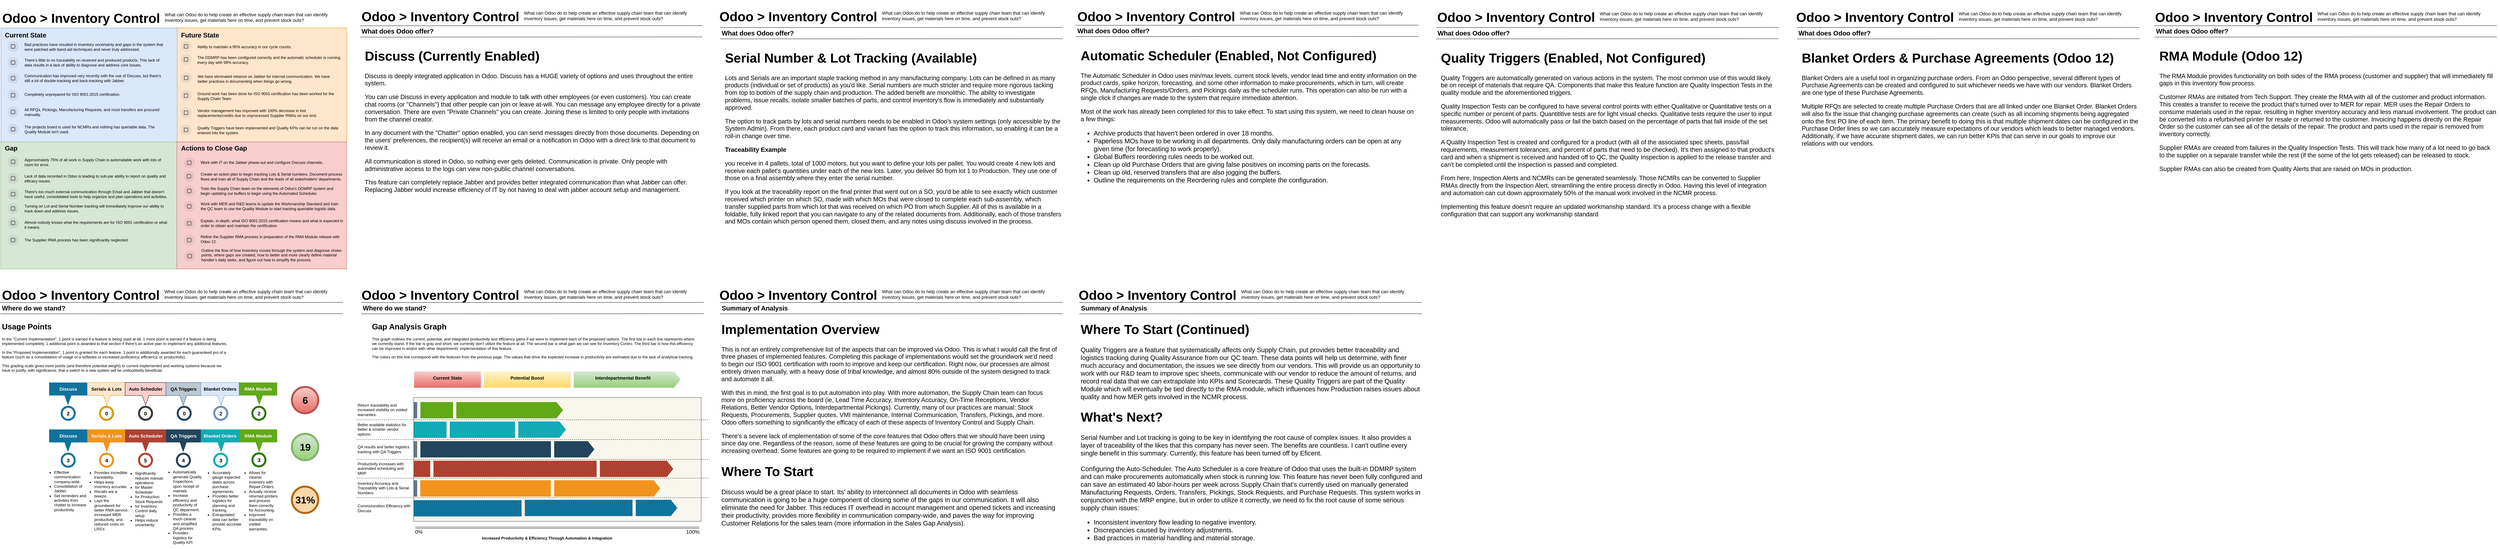 <mxfile pages="1" version="11.2.8" type="github"><diagram id="OUOehhL8WFchSSpcXjxX" name="Page-1"><mxGraphModel dx="1447" dy="767" grid="1" gridSize="10" guides="1" tooltips="1" connect="1" arrows="1" fold="1" page="1" pageScale="1" pageWidth="1100" pageHeight="850" math="0" shadow="0"><root><mxCell id="0"/><mxCell id="1" parent="0"/><mxCell id="Wtgg8wzVG4YzeT6x6Ep6-89" value="" style="rounded=0;whiteSpace=wrap;html=1;fillColor=#f9f7ed;strokeColor=#36393d;gradientColor=none;" parent="1" vertex="1"><mxGeometry x="1285" y="1220" width="881" height="380" as="geometry"/></mxCell><mxCell id="cZItH4RGczlgt5LyqYbT-1" value="" style="rounded=0;whiteSpace=wrap;html=1;fillColor=#dae8fc;strokeColor=#6c8ebf;" parent="1" vertex="1"><mxGeometry x="20" y="86" width="540" height="350" as="geometry"/></mxCell><mxCell id="cZItH4RGczlgt5LyqYbT-2" value="" style="rounded=0;whiteSpace=wrap;html=1;fillColor=#ffe6cc;strokeColor=#d79b00;" parent="1" vertex="1"><mxGeometry x="560" y="85.5" width="520" height="350" as="geometry"/></mxCell><mxCell id="cZItH4RGczlgt5LyqYbT-3" value="" style="rounded=0;whiteSpace=wrap;html=1;fillColor=#d5e8d4;strokeColor=#82b366;" parent="1" vertex="1"><mxGeometry x="19" y="435.5" width="540" height="390" as="geometry"/></mxCell><mxCell id="cZItH4RGczlgt5LyqYbT-4" value="" style="rounded=0;whiteSpace=wrap;html=1;fillColor=#f8cecc;strokeColor=#b85450;" parent="1" vertex="1"><mxGeometry x="559" y="435.5" width="520" height="390" as="geometry"/></mxCell><mxCell id="cZItH4RGczlgt5LyqYbT-7" value="Current State" style="text;html=1;strokeColor=none;fillColor=none;align=left;verticalAlign=middle;whiteSpace=wrap;rounded=0;fontSize=20;fontStyle=1" parent="1" vertex="1"><mxGeometry x="30" y="97" width="520" height="20" as="geometry"/></mxCell><mxCell id="cZItH4RGczlgt5LyqYbT-8" value="Future State" style="text;html=1;strokeColor=none;fillColor=none;align=left;verticalAlign=middle;whiteSpace=wrap;rounded=0;fontSize=20;fontStyle=1" parent="1" vertex="1"><mxGeometry x="570" y="97" width="500" height="20" as="geometry"/></mxCell><mxCell id="cZItH4RGczlgt5LyqYbT-9" value="Gap" style="text;html=1;strokeColor=none;fillColor=none;align=left;verticalAlign=middle;whiteSpace=wrap;rounded=0;fontSize=20;fontStyle=1" parent="1" vertex="1"><mxGeometry x="30" y="444" width="500" height="20" as="geometry"/></mxCell><mxCell id="cZItH4RGczlgt5LyqYbT-10" value="Actions to Close Gap" style="text;html=1;strokeColor=none;fillColor=none;align=left;verticalAlign=middle;whiteSpace=wrap;rounded=0;fontSize=20;fontStyle=1" parent="1" vertex="1"><mxGeometry x="570" y="444" width="500" height="20" as="geometry"/></mxCell><mxCell id="cZItH4RGczlgt5LyqYbT-12" value="" style="shape=ellipse;labelPosition=right;align=left;strokeColor=none;fillColor=#666666;opacity=10;fontSize=20;" parent="1" vertex="1"><mxGeometry x="40" y="125.5" width="34" height="34" as="geometry"/></mxCell><mxCell id="cZItH4RGczlgt5LyqYbT-13" value="" style="dashed=0;labelPosition=right;align=left;shape=mxgraph.gmdl.checkbox;strokeColor=#666666;fillColor=none;strokeWidth=2;" parent="cZItH4RGczlgt5LyqYbT-12" vertex="1"><mxGeometry x="11.333" y="11.333" width="11.333" height="11.333" as="geometry"/></mxCell><mxCell id="cZItH4RGczlgt5LyqYbT-19" value="Bad practices have resulted in inventory uncertainty and gaps in the system that were patched with band-aid techniques and never truly addressed." style="text;html=1;strokeColor=none;fillColor=none;align=left;verticalAlign=middle;whiteSpace=wrap;rounded=0;fontSize=12;" parent="1" vertex="1"><mxGeometry x="90" y="127" width="440" height="33" as="geometry"/></mxCell><mxCell id="cZItH4RGczlgt5LyqYbT-32" value="What can Odoo do to help create an effective supply chain team that can identify inventory issues, get materials here on time, and prevent stock outs?" style="text;html=1;strokeColor=none;fillColor=none;align=left;verticalAlign=middle;whiteSpace=wrap;rounded=0;fontSize=14;" parent="1" vertex="1"><mxGeometry x="520" y="30" width="560" height="46" as="geometry"/></mxCell><mxCell id="cZItH4RGczlgt5LyqYbT-33" value="&lt;h1&gt;Odoo &amp;gt; Inventory Control&lt;/h1&gt;" style="text;html=1;strokeColor=none;fillColor=none;spacing=5;spacingTop=-20;whiteSpace=wrap;overflow=hidden;rounded=0;fontSize=20;align=left;" parent="1" vertex="1"><mxGeometry x="19" y="15" width="511" height="66" as="geometry"/></mxCell><mxCell id="cZItH4RGczlgt5LyqYbT-34" value="There's little to no traceability on received and produced products. This lack of data results in a lack of ability to diagnose and address core issues." style="text;html=1;strokeColor=none;fillColor=none;align=left;verticalAlign=middle;whiteSpace=wrap;rounded=0;fontSize=12;" parent="1" vertex="1"><mxGeometry x="90" y="177" width="440" height="30" as="geometry"/></mxCell><mxCell id="cZItH4RGczlgt5LyqYbT-35" value="Communication has improved very recently with the use of Discuss, but there's still a lot of double-tracking and back-tracking with Jabber." style="text;html=1;strokeColor=none;fillColor=none;align=left;verticalAlign=middle;whiteSpace=wrap;rounded=0;fontSize=12;" parent="1" vertex="1"><mxGeometry x="90" y="220" width="440" height="40" as="geometry"/></mxCell><mxCell id="cZItH4RGczlgt5LyqYbT-36" value="" style="shape=ellipse;labelPosition=right;align=left;strokeColor=none;fillColor=#666666;opacity=10;fontSize=20;" parent="1" vertex="1"><mxGeometry x="40" y="175" width="34" height="34" as="geometry"/></mxCell><mxCell id="cZItH4RGczlgt5LyqYbT-37" value="" style="dashed=0;labelPosition=right;align=left;shape=mxgraph.gmdl.checkbox;strokeColor=#666666;fillColor=none;strokeWidth=2;" parent="cZItH4RGczlgt5LyqYbT-36" vertex="1"><mxGeometry x="11.333" y="11.333" width="11.333" height="11.333" as="geometry"/></mxCell><mxCell id="cZItH4RGczlgt5LyqYbT-38" value="" style="shape=ellipse;labelPosition=right;align=left;strokeColor=none;fillColor=#666666;opacity=10;fontSize=20;" parent="1" vertex="1"><mxGeometry x="40" y="223" width="34" height="34" as="geometry"/></mxCell><mxCell id="cZItH4RGczlgt5LyqYbT-39" value="" style="dashed=0;labelPosition=right;align=left;shape=mxgraph.gmdl.checkbox;strokeColor=#666666;fillColor=none;strokeWidth=2;" parent="cZItH4RGczlgt5LyqYbT-38" vertex="1"><mxGeometry x="11.333" y="11.333" width="11.333" height="11.333" as="geometry"/></mxCell><mxCell id="cZItH4RGczlgt5LyqYbT-40" value="Completely unprepared for ISO 9001:2015 certification." style="text;html=1;strokeColor=none;fillColor=none;align=left;verticalAlign=middle;whiteSpace=wrap;rounded=0;fontSize=12;" parent="1" vertex="1"><mxGeometry x="90" y="270" width="440" height="40" as="geometry"/></mxCell><mxCell id="cZItH4RGczlgt5LyqYbT-41" value="" style="shape=ellipse;labelPosition=right;align=left;strokeColor=none;fillColor=#666666;opacity=10;fontSize=20;" parent="1" vertex="1"><mxGeometry x="40" y="275.5" width="34" height="34" as="geometry"/></mxCell><mxCell id="cZItH4RGczlgt5LyqYbT-42" value="" style="dashed=0;labelPosition=right;align=left;shape=mxgraph.gmdl.checkbox;strokeColor=#666666;fillColor=none;strokeWidth=2;" parent="cZItH4RGczlgt5LyqYbT-41" vertex="1"><mxGeometry x="11.333" y="11.333" width="11.333" height="11.333" as="geometry"/></mxCell><mxCell id="cZItH4RGczlgt5LyqYbT-43" value="All RFQs, Pickings, Manufacturing Requests, and most transfers are procured manually." style="text;html=1;strokeColor=none;fillColor=none;align=left;verticalAlign=middle;whiteSpace=wrap;rounded=0;fontSize=12;" parent="1" vertex="1"><mxGeometry x="90" y="323.5" width="440" height="40" as="geometry"/></mxCell><mxCell id="cZItH4RGczlgt5LyqYbT-44" value="" style="shape=ellipse;labelPosition=right;align=left;strokeColor=none;fillColor=#666666;opacity=10;fontSize=20;" parent="1" vertex="1"><mxGeometry x="40" y="326.5" width="34" height="34" as="geometry"/></mxCell><mxCell id="cZItH4RGczlgt5LyqYbT-45" value="" style="dashed=0;labelPosition=right;align=left;shape=mxgraph.gmdl.checkbox;strokeColor=#666666;fillColor=none;strokeWidth=2;" parent="cZItH4RGczlgt5LyqYbT-44" vertex="1"><mxGeometry x="11.333" y="11.333" width="11.333" height="11.333" as="geometry"/></mxCell><mxCell id="cZItH4RGczlgt5LyqYbT-46" value="The projects board is used for NCMRs and nothing has queriable data. The Quality Module isn't used." style="text;html=1;strokeColor=none;fillColor=none;align=left;verticalAlign=middle;whiteSpace=wrap;rounded=0;fontSize=12;" parent="1" vertex="1"><mxGeometry x="90" y="376.5" width="440" height="40" as="geometry"/></mxCell><mxCell id="cZItH4RGczlgt5LyqYbT-47" value="" style="shape=ellipse;labelPosition=right;align=left;strokeColor=none;fillColor=#666666;opacity=10;fontSize=20;" parent="1" vertex="1"><mxGeometry x="40" y="379.5" width="34" height="34" as="geometry"/></mxCell><mxCell id="cZItH4RGczlgt5LyqYbT-48" value="" style="dashed=0;labelPosition=right;align=left;shape=mxgraph.gmdl.checkbox;strokeColor=#666666;fillColor=none;strokeWidth=2;" parent="cZItH4RGczlgt5LyqYbT-47" vertex="1"><mxGeometry x="11.333" y="11.333" width="11.333" height="11.333" as="geometry"/></mxCell><mxCell id="cZItH4RGczlgt5LyqYbT-51" value="" style="shape=ellipse;labelPosition=right;align=left;strokeColor=none;fillColor=#666666;opacity=10;fontSize=20;" parent="1" vertex="1"><mxGeometry x="570" y="125.5" width="34" height="34" as="geometry"/></mxCell><mxCell id="cZItH4RGczlgt5LyqYbT-52" value="" style="dashed=0;labelPosition=right;align=left;shape=mxgraph.gmdl.checkbox;strokeColor=#666666;fillColor=none;strokeWidth=2;" parent="cZItH4RGczlgt5LyqYbT-51" vertex="1"><mxGeometry x="11.333" y="11.333" width="11.333" height="11.333" as="geometry"/></mxCell><mxCell id="cZItH4RGczlgt5LyqYbT-53" value="Ability to maintain a 95% accuracy in our cycle counts." style="text;html=1;strokeColor=none;fillColor=none;align=left;verticalAlign=middle;whiteSpace=wrap;rounded=0;fontSize=12;" parent="1" vertex="1"><mxGeometry x="620" y="127" width="440" height="33" as="geometry"/></mxCell><mxCell id="cZItH4RGczlgt5LyqYbT-54" value="" style="shape=ellipse;labelPosition=right;align=left;strokeColor=none;fillColor=#666666;opacity=10;fontSize=20;" parent="1" vertex="1"><mxGeometry x="570" y="165.5" width="34" height="34" as="geometry"/></mxCell><mxCell id="cZItH4RGczlgt5LyqYbT-55" value="" style="dashed=0;labelPosition=right;align=left;shape=mxgraph.gmdl.checkbox;strokeColor=#666666;fillColor=none;strokeWidth=2;" parent="cZItH4RGczlgt5LyqYbT-54" vertex="1"><mxGeometry x="11.333" y="11.333" width="11.333" height="11.333" as="geometry"/></mxCell><mxCell id="cZItH4RGczlgt5LyqYbT-56" value="The DDMRP has been configured correctly and the automatic scheduler is running every day with 98% accuracy." style="text;html=1;strokeColor=none;fillColor=none;align=left;verticalAlign=middle;whiteSpace=wrap;rounded=0;fontSize=12;" parent="1" vertex="1"><mxGeometry x="620" y="167" width="440" height="33" as="geometry"/></mxCell><mxCell id="cZItH4RGczlgt5LyqYbT-57" value="" style="shape=ellipse;labelPosition=right;align=left;strokeColor=none;fillColor=#666666;opacity=10;fontSize=20;" parent="1" vertex="1"><mxGeometry x="570.5" y="222" width="34" height="34" as="geometry"/></mxCell><mxCell id="cZItH4RGczlgt5LyqYbT-58" value="" style="dashed=0;labelPosition=right;align=left;shape=mxgraph.gmdl.checkbox;strokeColor=#666666;fillColor=none;strokeWidth=2;" parent="cZItH4RGczlgt5LyqYbT-57" vertex="1"><mxGeometry x="11.333" y="11.333" width="11.333" height="11.333" as="geometry"/></mxCell><mxCell id="cZItH4RGczlgt5LyqYbT-59" value="We have eliminated reliance on Jabber for internal communication. We have better practices in documenting when things go wrong." style="text;html=1;strokeColor=none;fillColor=none;align=left;verticalAlign=middle;whiteSpace=wrap;rounded=0;fontSize=12;" parent="1" vertex="1"><mxGeometry x="621" y="214" width="430" height="56" as="geometry"/></mxCell><mxCell id="cZItH4RGczlgt5LyqYbT-60" value="" style="shape=ellipse;labelPosition=right;align=left;strokeColor=none;fillColor=#666666;opacity=10;fontSize=20;" parent="1" vertex="1"><mxGeometry x="570" y="276.5" width="34" height="34" as="geometry"/></mxCell><mxCell id="cZItH4RGczlgt5LyqYbT-61" value="" style="dashed=0;labelPosition=right;align=left;shape=mxgraph.gmdl.checkbox;strokeColor=#666666;fillColor=none;strokeWidth=2;" parent="cZItH4RGczlgt5LyqYbT-60" vertex="1"><mxGeometry x="11.333" y="11.333" width="11.333" height="11.333" as="geometry"/></mxCell><mxCell id="cZItH4RGczlgt5LyqYbT-62" value="Ground work has been done for ISO 9001 certification has been worked for the Supply Chain Team" style="text;html=1;strokeColor=none;fillColor=none;align=left;verticalAlign=middle;whiteSpace=wrap;rounded=0;fontSize=12;" parent="1" vertex="1"><mxGeometry x="620" y="278" width="440" height="33" as="geometry"/></mxCell><mxCell id="cZItH4RGczlgt5LyqYbT-63" value="" style="shape=ellipse;labelPosition=right;align=left;strokeColor=none;fillColor=#666666;opacity=10;fontSize=20;" parent="1" vertex="1"><mxGeometry x="570" y="329" width="34" height="34" as="geometry"/></mxCell><mxCell id="cZItH4RGczlgt5LyqYbT-64" value="" style="dashed=0;labelPosition=right;align=left;shape=mxgraph.gmdl.checkbox;strokeColor=#666666;fillColor=none;strokeWidth=2;" parent="cZItH4RGczlgt5LyqYbT-63" vertex="1"><mxGeometry x="11.333" y="11.333" width="11.333" height="11.333" as="geometry"/></mxCell><mxCell id="cZItH4RGczlgt5LyqYbT-65" value="Vendor management has improved with 100% decrease in lost replacements/credits due to unprocessed Supplier RMAs on our end." style="text;html=1;strokeColor=none;fillColor=none;align=left;verticalAlign=middle;whiteSpace=wrap;rounded=0;fontSize=12;" parent="1" vertex="1"><mxGeometry x="620" y="330.5" width="440" height="33" as="geometry"/></mxCell><mxCell id="cZItH4RGczlgt5LyqYbT-66" value="" style="shape=ellipse;labelPosition=right;align=left;strokeColor=none;fillColor=#666666;opacity=10;fontSize=20;" parent="1" vertex="1"><mxGeometry x="570" y="381.5" width="34" height="34" as="geometry"/></mxCell><mxCell id="cZItH4RGczlgt5LyqYbT-67" value="" style="dashed=0;labelPosition=right;align=left;shape=mxgraph.gmdl.checkbox;strokeColor=#666666;fillColor=none;strokeWidth=2;" parent="cZItH4RGczlgt5LyqYbT-66" vertex="1"><mxGeometry x="11.333" y="11.333" width="11.333" height="11.333" as="geometry"/></mxCell><mxCell id="cZItH4RGczlgt5LyqYbT-68" value="Quality Triggers have been implemented and Quality KPIs can be run on the data entered into the system." style="text;html=1;strokeColor=none;fillColor=none;align=left;verticalAlign=middle;whiteSpace=wrap;rounded=0;fontSize=12;" parent="1" vertex="1"><mxGeometry x="620" y="383" width="440" height="33" as="geometry"/></mxCell><mxCell id="cZItH4RGczlgt5LyqYbT-69" value="" style="shape=ellipse;labelPosition=right;align=left;strokeColor=none;fillColor=#666666;opacity=10;fontSize=20;" parent="1" vertex="1"><mxGeometry x="40" y="479.5" width="34" height="34" as="geometry"/></mxCell><mxCell id="cZItH4RGczlgt5LyqYbT-70" value="" style="dashed=0;labelPosition=right;align=left;shape=mxgraph.gmdl.checkbox;strokeColor=#666666;fillColor=none;strokeWidth=2;" parent="cZItH4RGczlgt5LyqYbT-69" vertex="1"><mxGeometry x="11.333" y="11.333" width="11.333" height="11.333" as="geometry"/></mxCell><mxCell id="cZItH4RGczlgt5LyqYbT-71" value="Approximately 75% of all work in Supply Chain is automatable work with lots of room for error." style="text;html=1;strokeColor=none;fillColor=none;align=left;verticalAlign=middle;whiteSpace=wrap;rounded=0;fontSize=12;" parent="1" vertex="1"><mxGeometry x="90" y="481" width="440" height="33" as="geometry"/></mxCell><mxCell id="cZItH4RGczlgt5LyqYbT-72" value="" style="shape=ellipse;labelPosition=right;align=left;strokeColor=none;fillColor=#666666;opacity=10;fontSize=20;" parent="1" vertex="1"><mxGeometry x="40" y="530.5" width="34" height="34" as="geometry"/></mxCell><mxCell id="cZItH4RGczlgt5LyqYbT-73" value="" style="dashed=0;labelPosition=right;align=left;shape=mxgraph.gmdl.checkbox;strokeColor=#666666;fillColor=none;strokeWidth=2;" parent="cZItH4RGczlgt5LyqYbT-72" vertex="1"><mxGeometry x="11.333" y="11.333" width="11.333" height="11.333" as="geometry"/></mxCell><mxCell id="cZItH4RGczlgt5LyqYbT-74" value="Lack of data recorded in Odoo is leading to sub-par ability to report on quality and efficacy issues." style="text;html=1;strokeColor=none;fillColor=none;align=left;verticalAlign=middle;whiteSpace=wrap;rounded=0;fontSize=12;" parent="1" vertex="1"><mxGeometry x="90" y="525" width="440" height="45" as="geometry"/></mxCell><mxCell id="cZItH4RGczlgt5LyqYbT-75" value="" style="shape=ellipse;labelPosition=right;align=left;strokeColor=none;fillColor=#666666;opacity=10;fontSize=20;" parent="1" vertex="1"><mxGeometry x="40" y="579" width="34" height="34" as="geometry"/></mxCell><mxCell id="cZItH4RGczlgt5LyqYbT-76" value="" style="dashed=0;labelPosition=right;align=left;shape=mxgraph.gmdl.checkbox;strokeColor=#666666;fillColor=none;strokeWidth=2;" parent="cZItH4RGczlgt5LyqYbT-75" vertex="1"><mxGeometry x="11.333" y="11.333" width="11.333" height="11.333" as="geometry"/></mxCell><mxCell id="cZItH4RGczlgt5LyqYbT-77" value="There's too much external communication through Email and Jabber that doesn't have useful, consolidated tools to help organize and plan operations and activities." style="text;html=1;strokeColor=none;fillColor=none;align=left;verticalAlign=middle;whiteSpace=wrap;rounded=0;fontSize=12;" parent="1" vertex="1"><mxGeometry x="90" y="581" width="440" height="29" as="geometry"/></mxCell><mxCell id="cZItH4RGczlgt5LyqYbT-78" value="" style="shape=ellipse;labelPosition=right;align=left;strokeColor=none;fillColor=#666666;opacity=10;fontSize=20;" parent="1" vertex="1"><mxGeometry x="40" y="623" width="34" height="34" as="geometry"/></mxCell><mxCell id="cZItH4RGczlgt5LyqYbT-79" value="" style="dashed=0;labelPosition=right;align=left;shape=mxgraph.gmdl.checkbox;strokeColor=#666666;fillColor=none;strokeWidth=2;" parent="cZItH4RGczlgt5LyqYbT-78" vertex="1"><mxGeometry x="11.333" y="11.333" width="11.333" height="11.333" as="geometry"/></mxCell><mxCell id="cZItH4RGczlgt5LyqYbT-80" value="Turning on Lot and Serial Number tracking will immediately improve our ability to track down and address issues." style="text;html=1;strokeColor=none;fillColor=none;align=left;verticalAlign=middle;whiteSpace=wrap;rounded=0;fontSize=12;" parent="1" vertex="1"><mxGeometry x="90" y="625" width="440" height="30" as="geometry"/></mxCell><mxCell id="cZItH4RGczlgt5LyqYbT-81" value="" style="shape=ellipse;labelPosition=right;align=left;strokeColor=none;fillColor=#666666;opacity=10;fontSize=20;" parent="1" vertex="1"><mxGeometry x="40" y="667" width="34" height="34" as="geometry"/></mxCell><mxCell id="cZItH4RGczlgt5LyqYbT-82" value="" style="dashed=0;labelPosition=right;align=left;shape=mxgraph.gmdl.checkbox;strokeColor=#666666;fillColor=none;strokeWidth=2;" parent="cZItH4RGczlgt5LyqYbT-81" vertex="1"><mxGeometry x="11.333" y="11.333" width="11.333" height="11.333" as="geometry"/></mxCell><mxCell id="cZItH4RGczlgt5LyqYbT-83" value="Almost nobody knows what the requirements are for ISO 9001 certification or what it means." style="text;html=1;align=left;verticalAlign=middle;whiteSpace=wrap;rounded=0;fontSize=12;" parent="1" vertex="1"><mxGeometry x="90" y="669" width="440" height="41" as="geometry"/></mxCell><mxCell id="NRqxcImHiHVD9mIpwpy8-1" value="" style="shape=ellipse;labelPosition=right;align=left;strokeColor=none;fillColor=#666666;opacity=10;fontSize=20;" parent="1" vertex="1"><mxGeometry x="40" y="720" width="34" height="34" as="geometry"/></mxCell><mxCell id="NRqxcImHiHVD9mIpwpy8-2" value="" style="dashed=0;labelPosition=right;align=left;shape=mxgraph.gmdl.checkbox;strokeColor=#666666;fillColor=none;strokeWidth=2;" parent="NRqxcImHiHVD9mIpwpy8-1" vertex="1"><mxGeometry x="11.333" y="11.333" width="11.333" height="11.333" as="geometry"/></mxCell><mxCell id="NRqxcImHiHVD9mIpwpy8-3" value="The Supplier RMA process has been significantly neglected." style="text;html=1;align=left;verticalAlign=middle;whiteSpace=wrap;rounded=0;fontSize=12;" parent="1" vertex="1"><mxGeometry x="90" y="722" width="440" height="30" as="geometry"/></mxCell><mxCell id="NRqxcImHiHVD9mIpwpy8-4" value="" style="shape=ellipse;labelPosition=right;align=left;strokeColor=none;fillColor=#666666;opacity=10;fontSize=20;" parent="1" vertex="1"><mxGeometry x="580" y="482.5" width="34" height="34" as="geometry"/></mxCell><mxCell id="NRqxcImHiHVD9mIpwpy8-5" value="" style="dashed=0;labelPosition=right;align=left;shape=mxgraph.gmdl.checkbox;strokeColor=#666666;fillColor=none;strokeWidth=2;" parent="NRqxcImHiHVD9mIpwpy8-4" vertex="1"><mxGeometry x="11.333" y="11.333" width="11.333" height="11.333" as="geometry"/></mxCell><mxCell id="NRqxcImHiHVD9mIpwpy8-6" value="Work with IT on the Jabber phase-out and configure Discuss channels." style="text;html=1;align=left;verticalAlign=middle;whiteSpace=wrap;rounded=0;fontSize=12;" parent="1" vertex="1"><mxGeometry x="630" y="482.5" width="440" height="33" as="geometry"/></mxCell><mxCell id="NRqxcImHiHVD9mIpwpy8-7" value="" style="shape=ellipse;labelPosition=right;align=left;strokeColor=none;fillColor=#666666;opacity=10;fontSize=20;" parent="1" vertex="1"><mxGeometry x="579" y="524" width="34" height="34" as="geometry"/></mxCell><mxCell id="NRqxcImHiHVD9mIpwpy8-8" value="" style="dashed=0;labelPosition=right;align=left;shape=mxgraph.gmdl.checkbox;strokeColor=#666666;fillColor=none;strokeWidth=2;" parent="NRqxcImHiHVD9mIpwpy8-7" vertex="1"><mxGeometry x="11.333" y="11.333" width="11.333" height="11.333" as="geometry"/></mxCell><mxCell id="NRqxcImHiHVD9mIpwpy8-9" value="Create an action plan to begin tracking Lots &amp;amp; Serial numbers. Document process flows and train all of Supply Chain and the leads of all stakeholders' departments." style="text;html=1;align=left;verticalAlign=middle;whiteSpace=wrap;rounded=0;fontSize=12;" parent="1" vertex="1"><mxGeometry x="630" y="519" width="440" height="45" as="geometry"/></mxCell><mxCell id="NRqxcImHiHVD9mIpwpy8-10" value="" style="shape=ellipse;labelPosition=right;align=left;strokeColor=none;fillColor=#666666;opacity=10;fontSize=20;" parent="1" vertex="1"><mxGeometry x="580" y="569" width="34" height="34" as="geometry"/></mxCell><mxCell id="NRqxcImHiHVD9mIpwpy8-11" value="" style="dashed=0;labelPosition=right;align=left;shape=mxgraph.gmdl.checkbox;strokeColor=#666666;fillColor=none;strokeWidth=2;" parent="NRqxcImHiHVD9mIpwpy8-10" vertex="1"><mxGeometry x="11.333" y="11.333" width="11.333" height="11.333" as="geometry"/></mxCell><mxCell id="NRqxcImHiHVD9mIpwpy8-12" value="Train the Supply Chain team on the elements of Odoo's DDMRP system and begin updating our buffers to begin using the Automated Scheduler." style="text;html=1;align=left;verticalAlign=middle;whiteSpace=wrap;rounded=0;fontSize=12;" parent="1" vertex="1"><mxGeometry x="630" y="571" width="440" height="29" as="geometry"/></mxCell><mxCell id="NRqxcImHiHVD9mIpwpy8-13" value="" style="shape=ellipse;labelPosition=right;align=left;strokeColor=none;fillColor=#666666;opacity=10;fontSize=20;" parent="1" vertex="1"><mxGeometry x="580" y="616.5" width="34" height="34" as="geometry"/></mxCell><mxCell id="NRqxcImHiHVD9mIpwpy8-14" value="" style="dashed=0;labelPosition=right;align=left;shape=mxgraph.gmdl.checkbox;strokeColor=#666666;fillColor=none;strokeWidth=2;" parent="NRqxcImHiHVD9mIpwpy8-13" vertex="1"><mxGeometry x="11.333" y="11.333" width="11.333" height="11.333" as="geometry"/></mxCell><mxCell id="NRqxcImHiHVD9mIpwpy8-16" value="" style="shape=ellipse;labelPosition=right;align=left;strokeColor=none;fillColor=#666666;opacity=10;fontSize=20;" parent="1" vertex="1"><mxGeometry x="580" y="668.5" width="34" height="34" as="geometry"/></mxCell><mxCell id="NRqxcImHiHVD9mIpwpy8-17" value="" style="dashed=0;labelPosition=right;align=left;shape=mxgraph.gmdl.checkbox;strokeColor=#666666;fillColor=none;strokeWidth=2;" parent="NRqxcImHiHVD9mIpwpy8-16" vertex="1"><mxGeometry x="11.333" y="11.333" width="11.333" height="11.333" as="geometry"/></mxCell><mxCell id="NRqxcImHiHVD9mIpwpy8-18" value="Explain, in depth, what ISO 9001:2015 certification means and what is expected in order to obtain and maintain the certification." style="text;html=1;align=left;verticalAlign=middle;whiteSpace=wrap;rounded=0;fontSize=12;" parent="1" vertex="1"><mxGeometry x="630" y="666" width="440" height="38" as="geometry"/></mxCell><mxCell id="NRqxcImHiHVD9mIpwpy8-19" value="" style="shape=ellipse;labelPosition=right;align=left;strokeColor=none;fillColor=#666666;opacity=10;fontSize=20;" parent="1" vertex="1"><mxGeometry x="580" y="720" width="34" height="34" as="geometry"/></mxCell><mxCell id="NRqxcImHiHVD9mIpwpy8-20" value="" style="dashed=0;labelPosition=right;align=left;shape=mxgraph.gmdl.checkbox;strokeColor=#666666;fillColor=none;strokeWidth=2;" parent="NRqxcImHiHVD9mIpwpy8-19" vertex="1"><mxGeometry x="11.333" y="11.333" width="11.333" height="11.333" as="geometry"/></mxCell><mxCell id="NRqxcImHiHVD9mIpwpy8-22" value="Work with MER and R&amp;amp;D teams to update the Workmanship Standard and train the QC team to use the Quality Module to start tracking queriable logistic data." style="text;html=1;align=left;verticalAlign=middle;whiteSpace=wrap;rounded=0;fontSize=12;" parent="1" vertex="1"><mxGeometry x="630" y="611" width="440" height="44" as="geometry"/></mxCell><mxCell id="NRqxcImHiHVD9mIpwpy8-23" value="Refine the Supplier RMA process in preparation of the RMA Module release with Odoo 12." style="text;html=1;align=left;verticalAlign=middle;whiteSpace=wrap;rounded=0;fontSize=12;" parent="1" vertex="1"><mxGeometry x="630" y="715" width="440" height="38" as="geometry"/></mxCell><mxCell id="NRqxcImHiHVD9mIpwpy8-24" value="" style="shape=ellipse;labelPosition=right;align=left;strokeColor=none;fillColor=#666666;opacity=10;fontSize=20;" parent="1" vertex="1"><mxGeometry x="581.5" y="769" width="34" height="34" as="geometry"/></mxCell><mxCell id="NRqxcImHiHVD9mIpwpy8-25" value="" style="dashed=0;labelPosition=right;align=left;shape=mxgraph.gmdl.checkbox;strokeColor=#666666;fillColor=none;strokeWidth=2;" parent="NRqxcImHiHVD9mIpwpy8-24" vertex="1"><mxGeometry x="11.333" y="11.333" width="11.333" height="11.333" as="geometry"/></mxCell><mxCell id="NRqxcImHiHVD9mIpwpy8-26" value="Outline the flow of how Inventory moves through the system and diagnose choke-points, where gaps are created, how to better and more clearly define material handler's daily tasks, and figure out how to simplify the process." style="text;html=1;align=left;verticalAlign=middle;whiteSpace=wrap;rounded=0;fontSize=12;" parent="1" vertex="1"><mxGeometry x="631.5" y="764" width="440" height="38" as="geometry"/></mxCell><mxCell id="NRqxcImHiHVD9mIpwpy8-31" value="&lt;h1 style=&quot;font-size: 20px;&quot;&gt;What does Odoo offer?&lt;/h1&gt;" style="text;html=1;spacing=5;spacingTop=-20;whiteSpace=wrap;overflow=hidden;rounded=0;fontSize=20;align=left;" parent="1" vertex="1"><mxGeometry x="1120" y="81" width="440" height="32" as="geometry"/></mxCell><mxCell id="NRqxcImHiHVD9mIpwpy8-32" value="" style="shape=link;html=1;fontSize=20;width=34.706;" parent="1" edge="1"><mxGeometry width="50" height="50" relative="1" as="geometry"><mxPoint x="1120" y="96.5" as="sourcePoint"/><mxPoint x="2170" y="96" as="targetPoint"/></mxGeometry></mxCell><mxCell id="NRqxcImHiHVD9mIpwpy8-33" value="&lt;h1&gt;Discuss (Currently Enabled)&lt;/h1&gt;&lt;p style=&quot;font-size: 19px&quot;&gt;&lt;font style=&quot;font-size: 19px&quot;&gt;Discuss is deeply integrated application in Odoo. Discuss has a HUGE variety of options and uses throughout the entire system.&lt;/font&gt;&lt;/p&gt;&lt;p style=&quot;font-size: 19px&quot;&gt;&lt;font style=&quot;font-size: 19px&quot;&gt;You can use Discuss in every application and module to talk with other employees (or even customers). You can create chat rooms (or &quot;Channels&quot;) that other people can join or leave at-will. You can message any employee directly for a private conversation. There are even &quot;Private Channels&quot; you can create. Joining these is limited to only people with invitations from the channel creator.&amp;nbsp;&lt;/font&gt;&lt;/p&gt;&lt;p style=&quot;font-size: 19px&quot;&gt;&lt;font style=&quot;font-size: 19px&quot;&gt;In any document with the &quot;Chatter&quot; option enabled, you can send messages directly from those documents. Depending on the users' preferences, the recipient(s) will receive an email or a notification in Odoo with a direct link to that document to review it.&lt;/font&gt;&lt;/p&gt;&lt;p style=&quot;font-size: 19px&quot;&gt;All communication is stored in Odoo, so nothing ever gets deleted. Communication is private. Only people with administrative access to the logs can view non-public channel conversations.&lt;/p&gt;&lt;p style=&quot;font-size: 19px&quot;&gt;This feature can completely replace Jabber and provides better integrated communication than what Jabber can offer. Replacing Jabber would increase efficiency of IT by not having to deal with jabber account setup and management.&lt;br&gt;&lt;/p&gt;" style="text;html=1;strokeColor=none;fillColor=none;spacing=5;spacingTop=-20;whiteSpace=wrap;overflow=hidden;rounded=0;fontSize=20;align=left;" parent="1" vertex="1"><mxGeometry x="1130" y="131" width="1041" height="689" as="geometry"/></mxCell><mxCell id="Wtgg8wzVG4YzeT6x6Ep6-8" value="&lt;h1 style=&quot;font-size: 20px;&quot;&gt;What does Odoo offer?&lt;/h1&gt;" style="text;html=1;spacing=5;spacingTop=-20;whiteSpace=wrap;overflow=hidden;rounded=0;fontSize=20;align=left;" parent="1" vertex="1"><mxGeometry x="2224" y="86.5" width="440" height="32" as="geometry"/></mxCell><mxCell id="Wtgg8wzVG4YzeT6x6Ep6-9" value="" style="shape=link;html=1;fontSize=20;width=34.706;" parent="1" edge="1"><mxGeometry width="50" height="50" relative="1" as="geometry"><mxPoint x="2224" y="102" as="sourcePoint"/><mxPoint x="3274" y="101.5" as="targetPoint"/></mxGeometry></mxCell><mxCell id="Wtgg8wzVG4YzeT6x6Ep6-10" value="&lt;h1&gt;Serial Number &amp;amp; Lot Tracking (Available)&lt;/h1&gt;&lt;p style=&quot;font-size: 19px&quot;&gt;Lots and Serials are an important staple tracking method in any manufacturing company. Lots can be defined in as many products (individual or set of products) as you'd like. Serial numbers are much stricter and require more rigorous tacking from top to bottom of the supply chain and production. The added benefit are monolithic.&amp;nbsp;&lt;span&gt;The ability to investigate problems, issue recalls, isolate smaller batches of parts, and control inventory's flow is immediately and substantially approved.&lt;/span&gt;&lt;/p&gt;&lt;p style=&quot;font-size: 19px&quot;&gt;&lt;span&gt;The option to track parts by lots and serial numbers needs to be enabled in Odoo's system settings (only accessible by the System Admin). From there, each product card and variant has the option to track this information, so enabling it can be a roll-in change over time.&lt;/span&gt;&lt;/p&gt;&lt;p style=&quot;font-size: 19px&quot;&gt;&lt;b&gt;Traceability Example&lt;/b&gt;&lt;/p&gt;&lt;p style=&quot;font-size: 19px&quot;&gt;you receive in 4 pallets, total of 1000 motors, but you want to define your lots per pallet. You would create 4 new lots and receive each pallet's quantities under each of the new lots. Later, you deliver 50 from lot 1 to Production. They use one of those on a final assembly where they enter the serial number.&amp;nbsp;&lt;/p&gt;&lt;p style=&quot;font-size: 19px&quot;&gt;If you look at the traceability report on the final printer that went out on a SO, you'd be able to see exactly which customer received which printer on which SO, made with which MOs that were closed to complete each sub-assembly, which transfer supplied parts from which lot that was received on which PO from which Supplier. All of this is available in a foldable, fully linked report that you can navigate to any of the related documents from. Additionally, each of those transfers and MOs contain which person opened them, closed them, and any notes using discuss involved in the process.&lt;/p&gt;" style="text;html=1;strokeColor=none;fillColor=none;spacing=5;spacingTop=-20;whiteSpace=wrap;overflow=hidden;rounded=0;fontSize=20;align=left;" parent="1" vertex="1"><mxGeometry x="2234" y="136.5" width="1041" height="689" as="geometry"/></mxCell><mxCell id="Wtgg8wzVG4YzeT6x6Ep6-13" value="&lt;h1 style=&quot;font-size: 20px;&quot;&gt;What does Odoo offer?&lt;/h1&gt;" style="text;html=1;spacing=5;spacingTop=-20;whiteSpace=wrap;overflow=hidden;rounded=0;fontSize=20;align=left;" parent="1" vertex="1"><mxGeometry x="3314" y="79.5" width="440" height="32" as="geometry"/></mxCell><mxCell id="Wtgg8wzVG4YzeT6x6Ep6-14" value="" style="shape=link;html=1;fontSize=20;width=34.706;" parent="1" edge="1"><mxGeometry width="50" height="50" relative="1" as="geometry"><mxPoint x="3314" y="95" as="sourcePoint"/><mxPoint x="4364" y="94.5" as="targetPoint"/></mxGeometry></mxCell><mxCell id="Wtgg8wzVG4YzeT6x6Ep6-15" value="&lt;h1&gt;Automatic Scheduler (Enabled, Not Configured)&lt;/h1&gt;&lt;p style=&quot;font-size: 19px&quot;&gt;The Automatic Scheduler in Odoo uses min/max levels, current stock levels, vendor lead time and entity information on the product cards, spike horizon, forecasting, and some other information to make procurements, which in turn, will create RFQs, Manufacturing Requests/Orders, and Pickings daily as the scheduler runs. This operation can also be run with a single click if changes are made to the system that require immediate attention.&lt;/p&gt;&lt;p style=&quot;font-size: 19px&quot;&gt;Most of the work has already been completed for this to take effect. To start using this system, we need to clean house on a few things:&lt;/p&gt;&lt;p style=&quot;font-size: 19px&quot;&gt;&lt;/p&gt;&lt;ul&gt;&lt;li&gt;Archive products that haven't been ordered in over 18 months.&amp;nbsp;&lt;/li&gt;&lt;li&gt;Paperless MOs have to be working in all departments. Only daily manufacturing orders can be open at any given time (for forecasting to work properly).&lt;/li&gt;&lt;li&gt;Global Buffers reordering rules needs to be worked out.&lt;/li&gt;&lt;li&gt;Clean up old Purchase Orders that are giving false positives on incoming parts on the forecasts.&lt;/li&gt;&lt;li&gt;Clean up old, reserved transfers that are also jogging the buffers.&lt;/li&gt;&lt;li&gt;Outline the requirements on the Reordering rules and complete the configuration.&lt;/li&gt;&lt;/ul&gt;&lt;p&gt;&lt;/p&gt;" style="text;html=1;strokeColor=none;fillColor=none;spacing=5;spacingTop=-20;whiteSpace=wrap;overflow=hidden;rounded=0;fontSize=20;align=left;" parent="1" vertex="1"><mxGeometry x="3324" y="129.5" width="1041" height="689" as="geometry"/></mxCell><mxCell id="Wtgg8wzVG4YzeT6x6Ep6-18" value="&lt;h1 style=&quot;font-size: 20px;&quot;&gt;What does Odoo offer?&lt;/h1&gt;" style="text;html=1;spacing=5;spacingTop=-20;whiteSpace=wrap;overflow=hidden;rounded=0;fontSize=20;align=left;" parent="1" vertex="1"><mxGeometry x="5524" y="86.5" width="440" height="32" as="geometry"/></mxCell><mxCell id="Wtgg8wzVG4YzeT6x6Ep6-19" value="" style="shape=link;html=1;fontSize=20;width=34.706;" parent="1" edge="1"><mxGeometry width="50" height="50" relative="1" as="geometry"><mxPoint x="5524" y="102" as="sourcePoint"/><mxPoint x="6574" y="101.5" as="targetPoint"/></mxGeometry></mxCell><mxCell id="Wtgg8wzVG4YzeT6x6Ep6-20" value="&lt;h1&gt;Blanket Orders &amp;amp; Purchase Agreements (Odoo 12)&lt;/h1&gt;&lt;p style=&quot;font-size: 19px&quot;&gt;Blanket Orders are a useful tool in organizing purchase orders. From an Odoo perspective, several different types of Purchase Agreements can be created and configured to suit whichever needs we have with our vendors. Blanket Orders are one type of these Purchase Agreements.&lt;/p&gt;&lt;p style=&quot;font-size: 19px&quot;&gt;Multiple RFQs are selected to create multiple Purchase Orders that are all linked under one Blanket Order. Blanket Orders will also fix the issue that changing purchase agreements can create (such as all incoming shipments being aggregated onto the first PO line of each item. The primary benefit to doing this is that multiple shipment dates can be configured in the Purchase Order lines so we can accurately measure expectations of our vendors which leads to better managed vendors. Additionally, if we have accurate shipment dates, we can run better KPIs that can serve in our goals to improve our relations with our vendors.&lt;/p&gt;" style="text;html=1;strokeColor=none;fillColor=none;spacing=5;spacingTop=-20;whiteSpace=wrap;overflow=hidden;rounded=0;fontSize=20;align=left;" parent="1" vertex="1"><mxGeometry x="5534" y="136.5" width="1041" height="689" as="geometry"/></mxCell><mxCell id="Wtgg8wzVG4YzeT6x6Ep6-28" value="&lt;h1 style=&quot;font-size: 20px;&quot;&gt;What does Odoo offer?&lt;/h1&gt;" style="text;html=1;spacing=5;spacingTop=-20;whiteSpace=wrap;overflow=hidden;rounded=0;fontSize=20;align=left;" parent="1" vertex="1"><mxGeometry x="4418" y="86.5" width="440" height="32" as="geometry"/></mxCell><mxCell id="Wtgg8wzVG4YzeT6x6Ep6-29" value="" style="shape=link;html=1;fontSize=20;width=34.706;" parent="1" edge="1"><mxGeometry width="50" height="50" relative="1" as="geometry"><mxPoint x="4418" y="102" as="sourcePoint"/><mxPoint x="5468" y="101.5" as="targetPoint"/></mxGeometry></mxCell><mxCell id="Wtgg8wzVG4YzeT6x6Ep6-30" value="&lt;h1&gt;Quality Triggers (Enabled, Not Configured)&lt;/h1&gt;&lt;p style=&quot;font-size: 19px&quot;&gt;Quality Triggers are automatically generated on various actions in the system. The most common use of this would likely be on receipt of materials that require QA. Components that make this feature function are Quality Inspection Tests in the quality module and the aforementioned triggers.&lt;/p&gt;&lt;p style=&quot;font-size: 19px&quot;&gt;Quality Inspection Tests can be configured to have several control points with either Qualitative or Quantitative tests on a specific number or percent of parts. Quantititive tests are for light visual checks. Qualitative tests require the user to input measurements. Odoo will automatically pass or fail the batch based on the percentage of parts that fall inside of the set tolerance.&lt;/p&gt;&lt;p style=&quot;font-size: 19px&quot;&gt;A Quality Inspection Test is created and configured for a product (with all of the associated spec sheets, pass/fail requirements, measurement tolerances, and percent of parts that need to be checked). It's then assigned to that product's card and when a shipment is received and handed off to QC, the Quality Inspection is applied to the release transfer and can't be completed until the inspection is passed and completed.&lt;/p&gt;&lt;p style=&quot;font-size: 19px&quot;&gt;From here, Inspection Alerts and NCMRs can be generated seamlessly. Those NCMRs can be converted to Supplier RMAs directly from the Inspection Alert, streamlining the entire process directly in Odoo.&amp;nbsp;&lt;span&gt;Having this level of integration and automation can cut down approximately 50% of the manual work involved in the NCMR process.&amp;nbsp;&lt;/span&gt;&lt;/p&gt;&lt;p style=&quot;font-size: 19px&quot;&gt;Implementing this feature doesn't require an updated workmanship standard. It's a process change with a flexible configuration that can support any workmanship standard&lt;/p&gt;" style="text;html=1;strokeColor=none;fillColor=none;spacing=5;spacingTop=-20;whiteSpace=wrap;overflow=hidden;rounded=0;fontSize=20;align=left;" parent="1" vertex="1"><mxGeometry x="4428" y="136.5" width="1041" height="689" as="geometry"/></mxCell><mxCell id="Wtgg8wzVG4YzeT6x6Ep6-31" value="Discuss" style="html=1;shape=mxgraph.infographic.barCallout;dx=57.67;dy=30.17;fillColor=#10739E;strokeColor=none;align=center;verticalAlign=top;fontSize=14;fontStyle=1;shadow=0;spacingTop=5;fontColor=#ffffff;" parent="1" vertex="1"><mxGeometry x="167.5" y="1174" width="117" height="70" as="geometry"/></mxCell><mxCell id="Wtgg8wzVG4YzeT6x6Ep6-32" value="Serials &amp;amp; Lots" style="html=1;shape=mxgraph.infographic.barCallout;dx=59.86;dy=30.1;fillColor=#ffe6cc;strokeColor=#d79b00;align=center;verticalAlign=top;fontSize=14;fontStyle=1;shadow=0;spacingTop=5;" parent="1" vertex="1"><mxGeometry x="284.5" y="1174" width="117" height="70" as="geometry"/></mxCell><mxCell id="Wtgg8wzVG4YzeT6x6Ep6-33" value="Auto Scheduler" style="html=1;shape=mxgraph.infographic.barCallout;dx=62.72;dy=30.17;fillColor=#f8cecc;strokeColor=#000000;align=center;verticalAlign=top;fontSize=14;fontStyle=1;shadow=0;spacingTop=5;" parent="1" vertex="1"><mxGeometry x="400.5" y="1174" width="125" height="70" as="geometry"/></mxCell><mxCell id="Wtgg8wzVG4YzeT6x6Ep6-34" value="QA Triggers" style="html=1;shape=mxgraph.infographic.barCallout;dx=53;dy=30.17;fillColor=#bac8d3;strokeColor=#23445d;align=center;verticalAlign=top;fontSize=14;fontStyle=1;shadow=0;spacingTop=5;" parent="1" vertex="1"><mxGeometry x="525.5" y="1174" width="107" height="70" as="geometry"/></mxCell><mxCell id="Wtgg8wzVG4YzeT6x6Ep6-35" value="Blanket Orders" style="html=1;shape=mxgraph.infographic.barCallout;dx=62.11;dy=30.17;fillColor=#dae8fc;strokeColor=#6c8ebf;align=center;verticalAlign=top;fontSize=14;fontStyle=1;shadow=0;spacingTop=5;" parent="1" vertex="1"><mxGeometry x="632.5" y="1174" width="117" height="70" as="geometry"/></mxCell><mxCell id="Wtgg8wzVG4YzeT6x6Ep6-37" value="0" style="ellipse;whiteSpace=wrap;html=1;aspect=fixed;shadow=0;strokeColor=#d79b00;strokeWidth=6;fillColor=none;fontSize=16;align=center;fontStyle=1" parent="1" vertex="1"><mxGeometry x="323.5" y="1248.5" width="40" height="40" as="geometry"/></mxCell><mxCell id="Wtgg8wzVG4YzeT6x6Ep6-38" value="0" style="ellipse;whiteSpace=wrap;html=1;aspect=fixed;shadow=0;strokeColor=#36393d;strokeWidth=6;fillColor=#f9f7ed;fontSize=16;align=center;fontStyle=1" parent="1" vertex="1"><mxGeometry x="443" y="1248.5" width="40" height="40" as="geometry"/></mxCell><mxCell id="Wtgg8wzVG4YzeT6x6Ep6-39" value="0" style="ellipse;whiteSpace=wrap;html=1;aspect=fixed;shadow=0;strokeColor=#23445d;strokeWidth=6;fillColor=none;fontSize=16;align=center;fontStyle=1" parent="1" vertex="1"><mxGeometry x="561.5" y="1248.5" width="40" height="40" as="geometry"/></mxCell><mxCell id="Wtgg8wzVG4YzeT6x6Ep6-40" value="2" style="ellipse;whiteSpace=wrap;html=1;aspect=fixed;shadow=0;strokeColor=#6c8ebf;strokeWidth=6;fillColor=none;fontSize=16;align=center;fontStyle=1" parent="1" vertex="1"><mxGeometry x="673.5" y="1248.5" width="40" height="40" as="geometry"/></mxCell><mxCell id="Wtgg8wzVG4YzeT6x6Ep6-51" value="&lt;h1&gt;Usage Points&lt;/h1&gt;&lt;p&gt;In the &quot;Current Implementation&quot;, 1 point is earned if a feature is being used at all. 1 more point is earned if a feature is being implemented completely. 1 additional point is awarded to that section if there's an active plan to implement any additional features.&lt;/p&gt;&lt;p&gt;In the &quot;Proposed Implementation&quot;, 1 point is granted for each feature. 1 point is additionally awarded for each guaranteed pro of a feature (such as a consolidation of usage of a software or increased proficiency, efficiency, or productivity).&lt;/p&gt;&lt;p&gt;This grading scale gives more points (and therefore potential weight) to current implemented and working systems because we have to justify, with significance, that a switch to a new system will be undoubtedly beneficial.&lt;/p&gt;" style="text;html=1;strokeColor=none;fillColor=none;spacing=5;spacingTop=-20;whiteSpace=wrap;overflow=hidden;rounded=0;" parent="1" vertex="1"><mxGeometry x="18" y="983" width="702" height="177" as="geometry"/></mxCell><mxCell id="Wtgg8wzVG4YzeT6x6Ep6-67" value="&lt;h1 style=&quot;font-size: 20px&quot;&gt;Where do we stand?&lt;/h1&gt;" style="text;html=1;spacing=5;spacingTop=-20;whiteSpace=wrap;overflow=hidden;rounded=0;fontSize=20;align=left;" parent="1" vertex="1"><mxGeometry x="18" y="930.5" width="440" height="32" as="geometry"/></mxCell><mxCell id="Wtgg8wzVG4YzeT6x6Ep6-68" value="" style="shape=link;html=1;fontSize=20;width=34.706;" parent="1" edge="1"><mxGeometry width="50" height="50" relative="1" as="geometry"><mxPoint x="18" y="946" as="sourcePoint"/><mxPoint x="1068" y="945.5" as="targetPoint"/></mxGeometry></mxCell><mxCell id="Wtgg8wzVG4YzeT6x6Ep6-69" value="2" style="ellipse;whiteSpace=wrap;html=1;aspect=fixed;shadow=0;strokeColor=#10739E;strokeWidth=6;fillColor=#FFFFFF;fontSize=16;align=center;fontStyle=1" parent="1" vertex="1"><mxGeometry x="206" y="1248.5" width="40" height="40" as="geometry"/></mxCell><mxCell id="Wtgg8wzVG4YzeT6x6Ep6-70" value="Discuss" style="html=1;shape=mxgraph.infographic.barCallout;dx=57.67;dy=30.17;fillColor=#10739E;strokeColor=none;align=center;verticalAlign=top;fontColor=#ffffff;fontSize=14;fontStyle=1;shadow=0;spacingTop=5;" parent="1" vertex="1"><mxGeometry x="167.5" y="1318" width="117" height="70" as="geometry"/></mxCell><mxCell id="Wtgg8wzVG4YzeT6x6Ep6-71" value="Serials &amp;amp; Lots" style="html=1;shape=mxgraph.infographic.barCallout;dx=59.86;dy=30.1;fillColor=#F2931E;strokeColor=none;align=center;verticalAlign=top;fontColor=#ffffff;fontSize=14;fontStyle=1;shadow=0;spacingTop=5;" parent="1" vertex="1"><mxGeometry x="284.5" y="1318" width="117" height="70" as="geometry"/></mxCell><mxCell id="Wtgg8wzVG4YzeT6x6Ep6-72" value="Auto Scheduler" style="html=1;shape=mxgraph.infographic.barCallout;dx=62.72;dy=30.17;fillColor=#AE4132;strokeColor=none;align=center;verticalAlign=top;fontColor=#ffffff;fontSize=14;fontStyle=1;shadow=0;spacingTop=5;" parent="1" vertex="1"><mxGeometry x="400.5" y="1318" width="125" height="70" as="geometry"/></mxCell><mxCell id="Wtgg8wzVG4YzeT6x6Ep6-73" value="QA Triggers" style="html=1;shape=mxgraph.infographic.barCallout;dx=53;dy=30.17;fillColor=#23445D;strokeColor=none;align=center;verticalAlign=top;fontColor=#ffffff;fontSize=14;fontStyle=1;shadow=0;spacingTop=5;" parent="1" vertex="1"><mxGeometry x="525.5" y="1318" width="107" height="70" as="geometry"/></mxCell><mxCell id="Wtgg8wzVG4YzeT6x6Ep6-74" value="Blanket Orders" style="html=1;shape=mxgraph.infographic.barCallout;dx=62.11;dy=30.17;fillColor=#12AAB5;strokeColor=none;align=center;verticalAlign=top;fontColor=#ffffff;fontSize=14;fontStyle=1;shadow=0;spacingTop=5;" parent="1" vertex="1"><mxGeometry x="632.5" y="1318" width="117" height="70" as="geometry"/></mxCell><mxCell id="Wtgg8wzVG4YzeT6x6Ep6-75" value="4" style="ellipse;whiteSpace=wrap;html=1;aspect=fixed;shadow=0;strokeColor=#F2931E;strokeWidth=6;fillColor=#FFFFFF;fontSize=16;fontColor=#000000;align=center;fontStyle=1" parent="1" vertex="1"><mxGeometry x="323.5" y="1392.5" width="40" height="40" as="geometry"/></mxCell><mxCell id="Wtgg8wzVG4YzeT6x6Ep6-76" value="5" style="ellipse;whiteSpace=wrap;html=1;aspect=fixed;shadow=0;strokeColor=#AE4132;strokeWidth=6;fillColor=#FFFFFF;fontSize=16;fontColor=#000000;align=center;fontStyle=1" parent="1" vertex="1"><mxGeometry x="443" y="1392.5" width="40" height="40" as="geometry"/></mxCell><mxCell id="Wtgg8wzVG4YzeT6x6Ep6-77" value="4" style="ellipse;whiteSpace=wrap;html=1;aspect=fixed;shadow=0;strokeColor=#23445D;strokeWidth=6;fillColor=#FFFFFF;fontSize=16;fontColor=#000000;align=center;fontStyle=1" parent="1" vertex="1"><mxGeometry x="559" y="1392.5" width="40" height="40" as="geometry"/></mxCell><mxCell id="Wtgg8wzVG4YzeT6x6Ep6-78" value="3" style="ellipse;whiteSpace=wrap;html=1;aspect=fixed;shadow=0;strokeColor=#12AAB5;strokeWidth=6;fillColor=#FFFFFF;fontSize=16;fontColor=#000000;align=center;fontStyle=1" parent="1" vertex="1"><mxGeometry x="673.5" y="1392.5" width="40" height="40" as="geometry"/></mxCell><mxCell id="Wtgg8wzVG4YzeT6x6Ep6-79" value="3" style="ellipse;whiteSpace=wrap;html=1;aspect=fixed;shadow=0;strokeColor=#10739E;strokeWidth=6;fillColor=#FFFFFF;fontSize=16;fontColor=#000000;align=center;fontStyle=1" parent="1" vertex="1"><mxGeometry x="206" y="1392.5" width="40" height="40" as="geometry"/></mxCell><mxCell id="Wtgg8wzVG4YzeT6x6Ep6-80" value="&lt;ul&gt;&lt;li&gt;Effective communication company-wide.&lt;/li&gt;&lt;li&gt;Consolidation of Jabber.&lt;/li&gt;&lt;li&gt;Set reminders and activities from chatter to increase productivity.&lt;/li&gt;&lt;/ul&gt;" style="text;html=1;strokeColor=none;fillColor=none;align=left;verticalAlign=middle;whiteSpace=wrap;rounded=0;" parent="1" vertex="1"><mxGeometry x="141" y="1444" width="149" height="126" as="geometry"/></mxCell><mxCell id="Wtgg8wzVG4YzeT6x6Ep6-82" value="&lt;ul&gt;&lt;li&gt;Provides incredible traceability.&lt;/li&gt;&lt;li&gt;Helps keep inventory accurate.&lt;/li&gt;&lt;li&gt;Recalls are a breeze.&lt;/li&gt;&lt;li&gt;Lays the groundwork for better RMA service, increased MER productivity, and reduced costs on LRS's&lt;/li&gt;&lt;/ul&gt;" style="text;html=1;strokeColor=none;fillColor=none;align=left;verticalAlign=middle;whiteSpace=wrap;rounded=0;" parent="1" vertex="1"><mxGeometry x="264" y="1444" width="149" height="186" as="geometry"/></mxCell><mxCell id="Wtgg8wzVG4YzeT6x6Ep6-83" value="&lt;ul&gt;&lt;li&gt;Significantly reduces manual operations:&lt;/li&gt;&lt;li&gt;for Master Scheduler&lt;/li&gt;&lt;li&gt;for Production Stock Requests&lt;/li&gt;&lt;li&gt;for Inventory Control daily setup&lt;/li&gt;&lt;li&gt;Helps reduce uncertainty.&lt;/li&gt;&lt;/ul&gt;" style="text;html=1;strokeColor=none;fillColor=none;align=left;verticalAlign=middle;whiteSpace=wrap;rounded=0;" parent="1" vertex="1"><mxGeometry x="389" y="1444" width="138" height="176" as="geometry"/></mxCell><mxCell id="Wtgg8wzVG4YzeT6x6Ep6-84" value="&lt;ul&gt;&lt;li&gt;Automatically generate Quality Inspections upon receipt of matrials.&lt;/li&gt;&lt;li&gt;Increase efficiency and productivity of QC deparment.&lt;/li&gt;&lt;li&gt;Provides a much cleaner and simplified QA process.&lt;/li&gt;&lt;li&gt;Provides logistics for Quality KPI&lt;/li&gt;&lt;/ul&gt;" style="text;html=1;strokeColor=none;fillColor=none;align=left;verticalAlign=middle;whiteSpace=wrap;rounded=0;" parent="1" vertex="1"><mxGeometry x="505" y="1444" width="131" height="226" as="geometry"/></mxCell><mxCell id="Wtgg8wzVG4YzeT6x6Ep6-85" value="&lt;ul&gt;&lt;li&gt;Accurately gauge expected dates across purchase agreements.&lt;/li&gt;&lt;li&gt;Provides better logistics for planning and tracking.&lt;/li&gt;&lt;li&gt;Extrapolated data can better provide accurate KPIs.&lt;/li&gt;&lt;/ul&gt;" style="text;html=1;strokeColor=none;fillColor=none;align=left;verticalAlign=middle;whiteSpace=wrap;rounded=0;" parent="1" vertex="1"><mxGeometry x="626" y="1444" width="131" height="186" as="geometry"/></mxCell><mxCell id="Wtgg8wzVG4YzeT6x6Ep6-90" value="&lt;b&gt;Increased Productivity &amp;amp; Efficiency Through Automation &amp;amp; Integration&lt;/b&gt;" style="text;html=1;strokeColor=none;fillColor=none;align=center;verticalAlign=middle;whiteSpace=wrap;rounded=0;rotation=0;" parent="1" vertex="1"><mxGeometry x="1400.5" y="1642" width="585" height="20" as="geometry"/></mxCell><mxCell id="Wtgg8wzVG4YzeT6x6Ep6-104" value="&lt;h1&gt;Gap Analysis Graph&lt;/h1&gt;&lt;p&gt;This graph outlines the current, potential, and integrated productivity and efficiency gains if we were to implement each of the proposed options. The first bar in each line represents where we currently stand. If the bar is gray and short, we currently don't utilize the feature at all. The second bar is what gain we can see for Inventory Contro. The third bar is how this efficiency can be improved in and/or with other departments' implementation of this feature.&lt;/p&gt;&lt;p&gt;The colors on this line correspond with the features from the previous page. The values that drive the expected increase in productivity are estimated due to the lack of analytical tracking.&lt;/p&gt;" style="text;html=1;strokeColor=none;fillColor=none;spacing=5;spacingTop=-20;whiteSpace=wrap;overflow=hidden;rounded=0;" parent="1" vertex="1"><mxGeometry x="1152" y="983" width="998" height="127" as="geometry"/></mxCell><mxCell id="Wtgg8wzVG4YzeT6x6Ep6-107" value="&lt;h1 style=&quot;font-size: 20px&quot;&gt;Where do we stand?&lt;/h1&gt;" style="text;html=1;spacing=5;spacingTop=-20;whiteSpace=wrap;overflow=hidden;rounded=0;fontSize=20;align=left;" parent="1" vertex="1"><mxGeometry x="1124" y="930.5" width="440" height="32" as="geometry"/></mxCell><mxCell id="Wtgg8wzVG4YzeT6x6Ep6-108" value="" style="shape=link;html=1;fontSize=20;width=34.706;" parent="1" edge="1"><mxGeometry width="50" height="50" relative="1" as="geometry"><mxPoint x="1124" y="946" as="sourcePoint"/><mxPoint x="2174" y="945.5" as="targetPoint"/></mxGeometry></mxCell><mxCell id="Wtgg8wzVG4YzeT6x6Ep6-117" value="&lt;h1 style=&quot;font-size: 20px&quot;&gt;Summary of Analysis&lt;/h1&gt;" style="text;html=1;spacing=5;spacingTop=-20;whiteSpace=wrap;overflow=hidden;rounded=0;fontSize=20;align=left;" parent="1" vertex="1"><mxGeometry x="2224" y="930.5" width="440" height="32" as="geometry"/></mxCell><mxCell id="Wtgg8wzVG4YzeT6x6Ep6-118" value="" style="shape=link;html=1;fontSize=20;width=34.706;" parent="1" edge="1"><mxGeometry width="50" height="50" relative="1" as="geometry"><mxPoint x="2224" y="946" as="sourcePoint"/><mxPoint x="3274" y="945.5" as="targetPoint"/></mxGeometry></mxCell><mxCell id="Wtgg8wzVG4YzeT6x6Ep6-121" value="&lt;h1&gt;Implementation Overview&lt;/h1&gt;&lt;p style=&quot;font-size: 19px&quot;&gt;This is not an entirely comprehensive list of the aspects that can be improved via Odoo. This is what I would call the first of three phases of implemented features. Completing this package of implementations would set the groundwork we'd need to begin our ISO 9001 certification with room to improve and keep our certification. Right now, our processes are almost entirely driven manually, with a heavy dose of tribal knowledge, and almost 80% outside of the system designed to track and automate it all.&lt;/p&gt;&lt;p style=&quot;font-size: 19px&quot;&gt;With this in mind, the first goal is to put automation into play. With more automation, the Supply Chain team can focus more on proficiency across the board (ie, Lead Time Accuracy, Inventory Accuracy, On-Time Receptions, Vendor Relations, Better Vendor Options, Interdepartmental Pickings). Currently, many of our practices are manual: Stock Requests, Procurements, Supplier quotes, VMI maintenance, Internal Communication, Transfers, Pickings, and more. Odoo offers something to significantly the efficacy of each of these aspects of Inventory Control and Supply Chain.&lt;/p&gt;&lt;p style=&quot;font-size: 19px&quot;&gt;There's a severe lack of implementation of some of the core features that Odoo offers that we should have been using since day one. Regardless of the reason, some of these features are going to be crucial for growing the company without increasing overhead. Some features are going to be required to implement if we want an ISO 9001 certification.&lt;/p&gt;&lt;h1&gt;Where To Start&lt;/h1&gt;&lt;div&gt;Discuss would be a great place to start. Its' ability to interconnect all documents in Odoo with seamless communication is going to be a huge component of closing some of the gaps in our communication. It will also eliminate the need for Jabber. This reduces IT overhead in account management and opened tickets and increasing their productivity, provides more flexibility in communication company-wide, and paves the way for improving Customer Relations for the sales team (more information in the Sales Gap Analysis).&lt;/div&gt;" style="text;html=1;strokeColor=none;fillColor=none;spacing=5;spacingTop=-20;whiteSpace=wrap;overflow=hidden;rounded=0;fontSize=20;align=left;" parent="1" vertex="1"><mxGeometry x="2223" y="970" width="1041" height="714" as="geometry"/></mxCell><mxCell id="Wtgg8wzVG4YzeT6x6Ep6-127" value="RMA Module" style="html=1;shape=mxgraph.infographic.barCallout;dx=62.11;dy=30.17;fillColor=#60a917;strokeColor=none;align=center;verticalAlign=top;fontSize=14;fontStyle=1;shadow=0;spacingTop=5;fontColor=#ffffff;" parent="1" vertex="1"><mxGeometry x="749.5" y="1174" width="117" height="70" as="geometry"/></mxCell><mxCell id="Wtgg8wzVG4YzeT6x6Ep6-128" value="&lt;font color=&quot;#000000&quot;&gt;2&lt;/font&gt;" style="ellipse;whiteSpace=wrap;html=1;aspect=fixed;shadow=0;strokeColor=#2D7600;strokeWidth=6;fillColor=none;fontSize=16;align=center;fontStyle=1;fontColor=#ffffff;" parent="1" vertex="1"><mxGeometry x="790.5" y="1248.5" width="40" height="40" as="geometry"/></mxCell><mxCell id="Wtgg8wzVG4YzeT6x6Ep6-129" value="RMA Module" style="html=1;shape=mxgraph.infographic.barCallout;dx=61.6;dy=30.4;fillColor=#60a917;strokeColor=none;align=center;verticalAlign=top;fontColor=#ffffff;fontSize=14;fontStyle=1;shadow=0;spacingTop=5;" parent="1" vertex="1"><mxGeometry x="749.5" y="1318" width="117" height="70" as="geometry"/></mxCell><mxCell id="Wtgg8wzVG4YzeT6x6Ep6-131" value="&lt;ul&gt;&lt;li&gt;Allows for cleaner inventory with Repair Orders.&lt;/li&gt;&lt;li&gt;Actually receive returned printers and process them correctly for Accounting.&lt;/li&gt;&lt;li&gt;Improved traceability on voided warranties.&lt;/li&gt;&lt;/ul&gt;" style="text;html=1;strokeColor=none;fillColor=none;align=left;verticalAlign=middle;whiteSpace=wrap;rounded=0;" parent="1" vertex="1"><mxGeometry x="738" y="1444" width="131" height="186" as="geometry"/></mxCell><mxCell id="Wtgg8wzVG4YzeT6x6Ep6-132" value="&lt;font color=&quot;#000000&quot;&gt;3&lt;/font&gt;" style="ellipse;whiteSpace=wrap;html=1;aspect=fixed;shadow=0;strokeColor=#2D7600;strokeWidth=6;fillColor=none;fontSize=16;fontColor=#ffffff;align=center;fontStyle=1" parent="1" vertex="1"><mxGeometry x="790.5" y="1391.5" width="40" height="40" as="geometry"/></mxCell><mxCell id="Wtgg8wzVG4YzeT6x6Ep6-135" value="&lt;font color=&quot;#000000&quot; style=&quot;font-size: 30px&quot;&gt;19&lt;/font&gt;" style="ellipse;whiteSpace=wrap;html=1;aspect=fixed;shadow=0;strokeColor=#82b366;strokeWidth=6;fillColor=#d5e8d4;fontSize=16;align=center;fontStyle=1;gradientColor=#97d077;" parent="1" vertex="1"><mxGeometry x="911.5" y="1331.5" width="81" height="81" as="geometry"/></mxCell><mxCell id="Wtgg8wzVG4YzeT6x6Ep6-136" value="&lt;font color=&quot;#000000&quot; style=&quot;font-size: 30px&quot;&gt;6&lt;/font&gt;" style="ellipse;whiteSpace=wrap;html=1;aspect=fixed;shadow=0;strokeColor=#b85450;strokeWidth=6;fillColor=#f8cecc;fontSize=16;align=center;fontStyle=1;gradientColor=#ea6b66;" parent="1" vertex="1"><mxGeometry x="911.5" y="1187.5" width="81" height="81" as="geometry"/></mxCell><mxCell id="Wtgg8wzVG4YzeT6x6Ep6-139" value="&lt;h1 style=&quot;font-size: 20px;&quot;&gt;What does Odoo offer?&lt;/h1&gt;" style="text;html=1;spacing=5;spacingTop=-20;whiteSpace=wrap;overflow=hidden;rounded=0;fontSize=20;align=left;" parent="1" vertex="1"><mxGeometry x="6619.5" y="81" width="440" height="32" as="geometry"/></mxCell><mxCell id="Wtgg8wzVG4YzeT6x6Ep6-140" value="" style="shape=link;html=1;fontSize=20;width=34.706;" parent="1" edge="1"><mxGeometry width="50" height="50" relative="1" as="geometry"><mxPoint x="6619.5" y="96.5" as="sourcePoint"/><mxPoint x="7669.5" y="96" as="targetPoint"/></mxGeometry></mxCell><mxCell id="Wtgg8wzVG4YzeT6x6Ep6-141" value="&lt;h1&gt;RMA Module (Odoo 12)&lt;/h1&gt;&lt;p style=&quot;font-size: 19px&quot;&gt;The RMA Module provides functionality on both sides of the RMA process (customer and supplier) that will immediately fill gaps in this inventory flow process.&amp;nbsp;&lt;/p&gt;&lt;p style=&quot;font-size: 19px&quot;&gt;Customer RMAs are initiated from Tech Support. They create the RMA with all of the customer and product information. This creates a transfer to receive the product that's turned over to MER for repair. MER uses the Repair Orders to consume materials used in the repair, resulting in higher inventory accuracy and less manual involvement. The product can be converted into a refurbished printer for resale or returned to the customer. Invoicing happens directly on the Repair Order so the customer can see all of the details of the repair. The product and parts used in the repair is removed from inventory correctly.&lt;/p&gt;&lt;p style=&quot;font-size: 19px&quot;&gt;Supplier RMAs are created from failures in the Quality Inspection Tests. This will track how many of a lot need to go back to the supplier on a separate transfer while the rest (if the some of the lot gets released) can be released to stock.&lt;/p&gt;&lt;p style=&quot;font-size: 19px&quot;&gt;Supplier RMAs can also be created from Quality Alerts that are raised on MOs in production.&amp;nbsp;&lt;/p&gt;" style="text;html=1;strokeColor=none;fillColor=none;spacing=5;spacingTop=-20;whiteSpace=wrap;overflow=hidden;rounded=0;fontSize=20;align=left;" parent="1" vertex="1"><mxGeometry x="6629.5" y="131" width="1041" height="689" as="geometry"/></mxCell><mxCell id="hbdTpmRbZ2CUrReFY1B8-6" value="What can Odoo do to help create an effective supply chain team that can identify inventory issues, get materials here on time, and prevent stock outs?" style="text;html=1;strokeColor=none;fillColor=none;align=left;verticalAlign=middle;whiteSpace=wrap;rounded=0;fontSize=14;" parent="1" vertex="1"><mxGeometry x="1620.833" y="25" width="560" height="46" as="geometry"/></mxCell><mxCell id="hbdTpmRbZ2CUrReFY1B8-7" value="&lt;h1&gt;Odoo &amp;gt; Inventory Control&lt;/h1&gt;" style="text;html=1;strokeColor=none;fillColor=none;spacing=5;spacingTop=-20;whiteSpace=wrap;overflow=hidden;rounded=0;fontSize=20;align=left;" parent="1" vertex="1"><mxGeometry x="1119.833" y="10" width="511" height="66" as="geometry"/></mxCell><mxCell id="hbdTpmRbZ2CUrReFY1B8-8" value="What can Odoo do to help create an effective supply chain team that can identify inventory issues, get materials here on time, and prevent stock outs?" style="text;html=1;strokeColor=none;fillColor=none;align=left;verticalAlign=middle;whiteSpace=wrap;rounded=0;fontSize=14;" parent="1" vertex="1"><mxGeometry x="2718.333" y="25" width="560" height="46" as="geometry"/></mxCell><mxCell id="hbdTpmRbZ2CUrReFY1B8-9" value="&lt;h1&gt;Odoo &amp;gt; Inventory Control&lt;/h1&gt;" style="text;html=1;strokeColor=none;fillColor=none;spacing=5;spacingTop=-20;whiteSpace=wrap;overflow=hidden;rounded=0;fontSize=20;align=left;" parent="1" vertex="1"><mxGeometry x="2217.333" y="10" width="511" height="66" as="geometry"/></mxCell><mxCell id="hbdTpmRbZ2CUrReFY1B8-10" value="What can Odoo do to help create an effective supply chain team that can identify inventory issues, get materials here on time, and prevent stock outs?" style="text;html=1;strokeColor=none;fillColor=none;align=left;verticalAlign=middle;whiteSpace=wrap;rounded=0;fontSize=14;" parent="1" vertex="1"><mxGeometry x="3814.833" y="25" width="560" height="46" as="geometry"/></mxCell><mxCell id="hbdTpmRbZ2CUrReFY1B8-11" value="&lt;h1&gt;Odoo &amp;gt; Inventory Control&lt;/h1&gt;" style="text;html=1;strokeColor=none;fillColor=none;spacing=5;spacingTop=-20;whiteSpace=wrap;overflow=hidden;rounded=0;fontSize=20;align=left;" parent="1" vertex="1"><mxGeometry x="3313.833" y="10" width="511" height="66" as="geometry"/></mxCell><mxCell id="hbdTpmRbZ2CUrReFY1B8-12" value="What can Odoo do to help create an effective supply chain team that can identify inventory issues, get materials here on time, and prevent stock outs?" style="text;html=1;strokeColor=none;fillColor=none;align=left;verticalAlign=middle;whiteSpace=wrap;rounded=0;fontSize=14;" parent="1" vertex="1"><mxGeometry x="4918.333" y="27" width="560" height="46" as="geometry"/></mxCell><mxCell id="hbdTpmRbZ2CUrReFY1B8-13" value="&lt;h1&gt;Odoo &amp;gt; Inventory Control&lt;/h1&gt;" style="text;html=1;strokeColor=none;fillColor=none;spacing=5;spacingTop=-20;whiteSpace=wrap;overflow=hidden;rounded=0;fontSize=20;align=left;" parent="1" vertex="1"><mxGeometry x="4417.333" y="12" width="511" height="66" as="geometry"/></mxCell><mxCell id="hbdTpmRbZ2CUrReFY1B8-14" value="What can Odoo do to help create an effective supply chain team that can identify inventory issues, get materials here on time, and prevent stock outs?" style="text;html=1;strokeColor=none;fillColor=none;align=left;verticalAlign=middle;whiteSpace=wrap;rounded=0;fontSize=14;" parent="1" vertex="1"><mxGeometry x="6018.333" y="27" width="560" height="46" as="geometry"/></mxCell><mxCell id="hbdTpmRbZ2CUrReFY1B8-15" value="&lt;h1&gt;Odoo &amp;gt; Inventory Control&lt;/h1&gt;" style="text;html=1;strokeColor=none;fillColor=none;spacing=5;spacingTop=-20;whiteSpace=wrap;overflow=hidden;rounded=0;fontSize=20;align=left;" parent="1" vertex="1"><mxGeometry x="5517.333" y="12" width="511" height="66" as="geometry"/></mxCell><mxCell id="hbdTpmRbZ2CUrReFY1B8-18" value="What can Odoo do to help create an effective supply chain team that can identify inventory issues, get materials here on time, and prevent stock outs?" style="text;html=1;strokeColor=none;fillColor=none;align=left;verticalAlign=middle;whiteSpace=wrap;rounded=0;fontSize=14;" parent="1" vertex="1"><mxGeometry x="7117.833" y="27" width="560" height="46" as="geometry"/></mxCell><mxCell id="hbdTpmRbZ2CUrReFY1B8-19" value="&lt;h1&gt;Odoo &amp;gt; Inventory Control&lt;/h1&gt;" style="text;html=1;strokeColor=none;fillColor=none;spacing=5;spacingTop=-20;whiteSpace=wrap;overflow=hidden;rounded=0;fontSize=20;align=left;" parent="1" vertex="1"><mxGeometry x="6616.833" y="12" width="511" height="66" as="geometry"/></mxCell><mxCell id="hbdTpmRbZ2CUrReFY1B8-20" value="What can Odoo do to help create an effective supply chain team that can identify inventory issues, get materials here on time, and prevent stock outs?" style="text;html=1;strokeColor=none;fillColor=none;align=left;verticalAlign=middle;whiteSpace=wrap;rounded=0;fontSize=14;" parent="1" vertex="1"><mxGeometry x="518.833" y="879.5" width="560" height="46" as="geometry"/></mxCell><mxCell id="hbdTpmRbZ2CUrReFY1B8-21" value="&lt;h1&gt;Odoo &amp;gt; Inventory Control&lt;/h1&gt;" style="text;html=1;strokeColor=none;fillColor=none;spacing=5;spacingTop=-20;whiteSpace=wrap;overflow=hidden;rounded=0;fontSize=20;align=left;" parent="1" vertex="1"><mxGeometry x="17.833" y="864.5" width="511" height="66" as="geometry"/></mxCell><mxCell id="hbdTpmRbZ2CUrReFY1B8-22" value="What can Odoo do to help create an effective supply chain team that can identify inventory issues, get materials here on time, and prevent stock outs?" style="text;html=1;strokeColor=none;fillColor=none;align=left;verticalAlign=middle;whiteSpace=wrap;rounded=0;fontSize=14;" parent="1" vertex="1"><mxGeometry x="1620.833" y="879.5" width="560" height="46" as="geometry"/></mxCell><mxCell id="hbdTpmRbZ2CUrReFY1B8-23" value="&lt;h1&gt;Odoo &amp;gt; Inventory Control&lt;/h1&gt;" style="text;html=1;strokeColor=none;fillColor=none;spacing=5;spacingTop=-20;whiteSpace=wrap;overflow=hidden;rounded=0;fontSize=20;align=left;" parent="1" vertex="1"><mxGeometry x="1119.833" y="864.5" width="511" height="66" as="geometry"/></mxCell><mxCell id="hbdTpmRbZ2CUrReFY1B8-24" value="What can Odoo do to help create an effective supply chain team that can identify inventory issues, get materials here on time, and prevent stock outs?" style="text;html=1;strokeColor=none;fillColor=none;align=left;verticalAlign=middle;whiteSpace=wrap;rounded=0;fontSize=14;" parent="1" vertex="1"><mxGeometry x="2718.333" y="879.5" width="560" height="46" as="geometry"/></mxCell><mxCell id="hbdTpmRbZ2CUrReFY1B8-25" value="&lt;h1&gt;Odoo &amp;gt; Inventory Control&lt;/h1&gt;" style="text;html=1;strokeColor=none;fillColor=none;spacing=5;spacingTop=-20;whiteSpace=wrap;overflow=hidden;rounded=0;fontSize=20;align=left;" parent="1" vertex="1"><mxGeometry x="2217.333" y="864.5" width="511" height="66" as="geometry"/></mxCell><mxCell id="ejsb1eIZx9T3os3JtwA0-1" value="&lt;font color=&quot;#000000&quot; style=&quot;font-size: 30px&quot;&gt;31%&lt;/font&gt;" style="ellipse;whiteSpace=wrap;html=1;aspect=fixed;shadow=0;strokeColor=#b46504;strokeWidth=6;fillColor=#fad7ac;fontSize=16;align=center;fontStyle=1;" parent="1" vertex="1"><mxGeometry x="911.5" y="1493.5" width="81" height="81" as="geometry"/></mxCell><mxCell id="ejsb1eIZx9T3os3JtwA0-12" value="" style="whiteSpace=wrap;html=1;shadow=0;strokeColor=none;fillColor=#10739E;fontSize=14;fontColor=#ffffff;fontStyle=1;verticalAlign=top;spacingTop=5;" parent="1" vertex="1"><mxGeometry x="1285.5" y="1535" width="330" height="50" as="geometry"/></mxCell><mxCell id="ejsb1eIZx9T3os3JtwA0-13" value="" style="whiteSpace=wrap;html=1;shadow=0;strokeColor=none;fillColor=#647687;fontSize=14;fontColor=#ffffff;fontStyle=1;verticalAlign=top;spacingTop=5;" parent="1" vertex="1"><mxGeometry x="1285.5" y="1474" width="10" height="50" as="geometry"/></mxCell><mxCell id="ejsb1eIZx9T3os3JtwA0-14" value="" style="whiteSpace=wrap;html=1;shadow=0;strokeColor=none;fillColor=#AE4132;fontSize=14;fontColor=#ffffff;fontStyle=1;verticalAlign=top;spacingTop=5;" parent="1" vertex="1"><mxGeometry x="1285.5" y="1414" width="50" height="50" as="geometry"/></mxCell><mxCell id="ejsb1eIZx9T3os3JtwA0-15" value="" style="whiteSpace=wrap;html=1;shadow=0;strokeColor=none;fillColor=#647687;fontSize=14;fontColor=#ffffff;fontStyle=1;verticalAlign=top;spacingTop=5;" parent="1" vertex="1"><mxGeometry x="1285.5" y="1354" width="10" height="50" as="geometry"/></mxCell><mxCell id="ejsb1eIZx9T3os3JtwA0-16" value="" style="whiteSpace=wrap;html=1;shadow=0;strokeColor=none;fillColor=#12AAB5;fontSize=14;fontColor=#ffffff;fontStyle=1;verticalAlign=top;spacingTop=5;" parent="1" vertex="1"><mxGeometry x="1285.5" y="1294" width="100" height="50" as="geometry"/></mxCell><mxCell id="ejsb1eIZx9T3os3JtwA0-17" value="" style="whiteSpace=wrap;html=1;shadow=0;strokeColor=none;fillColor=#647687;fontSize=14;fontStyle=1;verticalAlign=top;spacingTop=5;fontColor=#ffffff;" parent="1" vertex="1"><mxGeometry x="1285.5" y="1234" width="10" height="50" as="geometry"/></mxCell><mxCell id="ejsb1eIZx9T3os3JtwA0-19" value="" style="whiteSpace=wrap;html=1;shadow=0;strokeColor=none;fillColor=#F2931E;fontSize=14;fontColor=#ffffff;fontStyle=1;verticalAlign=top;spacingTop=5;" parent="1" vertex="1"><mxGeometry x="1305" y="1474" width="400" height="50" as="geometry"/></mxCell><mxCell id="ejsb1eIZx9T3os3JtwA0-20" value="" style="whiteSpace=wrap;html=1;shadow=0;strokeColor=none;fillColor=#AE4132;fontSize=14;fontColor=#ffffff;fontStyle=1;verticalAlign=top;spacingTop=5;" parent="1" vertex="1"><mxGeometry x="1345.5" y="1414" width="500" height="50" as="geometry"/></mxCell><mxCell id="ejsb1eIZx9T3os3JtwA0-21" value="" style="whiteSpace=wrap;html=1;shadow=0;strokeColor=none;fillColor=#23445D;fontSize=14;fontColor=#ffffff;fontStyle=1;verticalAlign=top;spacingTop=5;" parent="1" vertex="1"><mxGeometry x="1305.5" y="1354" width="400" height="50" as="geometry"/></mxCell><mxCell id="ejsb1eIZx9T3os3JtwA0-22" value="" style="whiteSpace=wrap;html=1;shadow=0;strokeColor=none;fillColor=#12AAB5;fontSize=14;fontColor=#ffffff;fontStyle=1;verticalAlign=top;spacingTop=5;" parent="1" vertex="1"><mxGeometry x="1395.5" y="1294" width="200" height="50" as="geometry"/></mxCell><mxCell id="ejsb1eIZx9T3os3JtwA0-23" value="&lt;p style=&quot;line-height: 190%&quot;&gt;&lt;br&gt;&lt;/p&gt;" style="whiteSpace=wrap;html=1;shadow=0;strokeColor=none;fillColor=#60a917;fontSize=14;fontColor=#ffffff;fontStyle=1;verticalAlign=top;spacingTop=5;" parent="1" vertex="1"><mxGeometry x="1305.5" y="1234" width="100" height="50" as="geometry"/></mxCell><mxCell id="ejsb1eIZx9T3os3JtwA0-27" value="" style="whiteSpace=wrap;html=1;shadow=0;strokeColor=none;fillColor=#23445D;fontSize=14;fontColor=#ffffff;fontStyle=1;verticalAlign=top;spacingTop=5;" parent="1" vertex="1"><mxGeometry x="1715.5" y="1354" width="100" height="50" as="geometry"/></mxCell><mxCell id="ejsb1eIZx9T3os3JtwA0-28" value="" style="whiteSpace=wrap;html=1;shadow=0;strokeColor=none;fillColor=#12AAB5;fontSize=14;fontColor=#ffffff;fontStyle=1;verticalAlign=top;spacingTop=5;" parent="1" vertex="1"><mxGeometry x="1605.5" y="1293.5" width="120" height="50" as="geometry"/></mxCell><mxCell id="ejsb1eIZx9T3os3JtwA0-29" value="" style="whiteSpace=wrap;html=1;shadow=0;strokeColor=none;fillColor=#60a917;fontSize=14;fontColor=#ffffff;fontStyle=1;verticalAlign=top;spacingTop=5;" parent="1" vertex="1"><mxGeometry x="1415.5" y="1234" width="300" height="50" as="geometry"/></mxCell><mxCell id="ejsb1eIZx9T3os3JtwA0-32" value="" style="shape=step;perimeter=stepPerimeter;whiteSpace=wrap;html=1;fixedSize=1;shadow=0;strokeColor=none;fillColor=#10739E;fontSize=14;fontColor=#ffffff;fontStyle=1;verticalAlign=top;spacingTop=5;" parent="1" vertex="1"><mxGeometry x="2038" y="1534" width="55" height="50" as="geometry"/></mxCell><mxCell id="ejsb1eIZx9T3os3JtwA0-44" value="" style="shape=step;perimeter=stepPerimeter;whiteSpace=wrap;html=1;fixedSize=1;shadow=0;strokeColor=none;fillColor=#F2931E;fontSize=14;fontColor=#ffffff;fontStyle=1;verticalAlign=top;spacingTop=5;" parent="1" vertex="1"><mxGeometry x="1985.381" y="1474" width="55" height="50" as="geometry"/></mxCell><mxCell id="ejsb1eIZx9T3os3JtwA0-48" value="" style="shape=step;perimeter=stepPerimeter;whiteSpace=wrap;html=1;fixedSize=1;shadow=0;strokeColor=none;fillColor=#60a917;fontSize=14;fontColor=#ffffff;fontStyle=1;verticalAlign=top;spacingTop=5;" parent="1" vertex="1"><mxGeometry x="1688.5" y="1234" width="54" height="50" as="geometry"/></mxCell><mxCell id="ejsb1eIZx9T3os3JtwA0-49" value="" style="shape=step;perimeter=stepPerimeter;whiteSpace=wrap;html=1;fixedSize=1;shadow=0;strokeColor=none;fillColor=#12AAB5;fontSize=14;fontColor=#ffffff;fontStyle=1;verticalAlign=top;spacingTop=5;" parent="1" vertex="1"><mxGeometry x="1696.5" y="1293.5" width="55" height="50" as="geometry"/></mxCell><mxCell id="ejsb1eIZx9T3os3JtwA0-51" value="" style="shape=step;perimeter=stepPerimeter;whiteSpace=wrap;html=1;fixedSize=1;shadow=0;strokeColor=none;fillColor=#23445D;fontSize=14;fontColor=#ffffff;fontStyle=1;verticalAlign=top;spacingTop=5;" parent="1" vertex="1"><mxGeometry x="1783.5" y="1354" width="55" height="50" as="geometry"/></mxCell><mxCell id="ejsb1eIZx9T3os3JtwA0-52" value="" style="shape=step;perimeter=stepPerimeter;whiteSpace=wrap;html=1;fixedSize=1;shadow=0;strokeColor=none;fillColor=#AE4132;fontSize=14;fontColor=#ffffff;fontStyle=1;verticalAlign=top;spacingTop=5;" parent="1" vertex="1"><mxGeometry x="2025.476" y="1414" width="55" height="50" as="geometry"/></mxCell><mxCell id="ejsb1eIZx9T3os3JtwA0-54" value="" style="whiteSpace=wrap;html=1;shadow=0;strokeColor=none;fillColor=#AE4132;fontSize=14;fontColor=#ffffff;fontStyle=1;verticalAlign=top;spacingTop=5;" parent="1" vertex="1"><mxGeometry x="1855.5" y="1414" width="200" height="50" as="geometry"/></mxCell><mxCell id="ejsb1eIZx9T3os3JtwA0-56" value="" style="whiteSpace=wrap;html=1;shadow=0;strokeColor=none;fillColor=#F2931E;fontSize=14;fontColor=#ffffff;fontStyle=1;verticalAlign=top;spacingTop=5;" parent="1" vertex="1"><mxGeometry x="1715.5" y="1474" width="300" height="50" as="geometry"/></mxCell><mxCell id="ejsb1eIZx9T3os3JtwA0-57" value="" style="whiteSpace=wrap;html=1;shadow=0;strokeColor=none;fillColor=#10739E;fontSize=14;fontColor=#ffffff;fontStyle=1;verticalAlign=top;spacingTop=5;" parent="1" vertex="1"><mxGeometry x="1625.5" y="1534" width="330" height="50" as="geometry"/></mxCell><mxCell id="ejsb1eIZx9T3os3JtwA0-58" value="" style="whiteSpace=wrap;html=1;shadow=0;strokeColor=none;fillColor=#10739E;fontSize=14;fontColor=#ffffff;fontStyle=1;verticalAlign=top;spacingTop=5;" parent="1" vertex="1"><mxGeometry x="1965.5" y="1534" width="100" height="50" as="geometry"/></mxCell><mxCell id="ejsb1eIZx9T3os3JtwA0-59" value="Communication Efficiency with Discuss" style="text;html=1;strokeColor=none;fillColor=none;align=left;verticalAlign=middle;whiteSpace=wrap;rounded=0;shadow=0;fontSize=12;" parent="1" vertex="1"><mxGeometry x="1111" y="1536" width="169" height="48" as="geometry"/></mxCell><mxCell id="ejsb1eIZx9T3os3JtwA0-60" value="Inventory Accuracy and Traceability with Lots &amp;amp; Serial Numbers" style="text;html=1;strokeColor=none;fillColor=none;align=left;verticalAlign=middle;whiteSpace=wrap;rounded=0;shadow=0;fontSize=12;" parent="1" vertex="1"><mxGeometry x="1111" y="1474" width="169" height="48" as="geometry"/></mxCell><mxCell id="ejsb1eIZx9T3os3JtwA0-61" value="Productivity increases with automated scheduling and MRP" style="text;html=1;strokeColor=none;fillColor=none;align=left;verticalAlign=middle;whiteSpace=wrap;rounded=0;shadow=0;fontSize=12;" parent="1" vertex="1"><mxGeometry x="1111" y="1414" width="169" height="48" as="geometry"/></mxCell><mxCell id="ejsb1eIZx9T3os3JtwA0-62" value="QA results and better logistics tracking with QA Triggers" style="text;html=1;strokeColor=none;fillColor=none;align=left;verticalAlign=middle;whiteSpace=wrap;rounded=0;shadow=0;fontSize=12;" parent="1" vertex="1"><mxGeometry x="1111" y="1355" width="169" height="48" as="geometry"/></mxCell><mxCell id="ejsb1eIZx9T3os3JtwA0-63" value="Better available statistics for better &amp;amp; smarter vendor options." style="text;html=1;strokeColor=none;fillColor=none;align=left;verticalAlign=middle;whiteSpace=wrap;rounded=0;shadow=0;fontSize=12;" parent="1" vertex="1"><mxGeometry x="1111" y="1294" width="169" height="48" as="geometry"/></mxCell><mxCell id="ejsb1eIZx9T3os3JtwA0-65" value="" style="shape=link;html=1;shadow=0;fontSize=16;" parent="1" edge="1"><mxGeometry width="50" height="50" relative="1" as="geometry"><mxPoint x="1290" y="1619.5" as="sourcePoint"/><mxPoint x="2160" y="1619.5" as="targetPoint"/></mxGeometry></mxCell><mxCell id="ejsb1eIZx9T3os3JtwA0-66" value="0%" style="text;html=1;resizable=0;points=[];align=center;verticalAlign=middle;labelBackgroundColor=#ffffff;fontSize=16;" parent="ejsb1eIZx9T3os3JtwA0-65" vertex="1" connectable="0"><mxGeometry x="-0.956" y="2" relative="1" as="geometry"><mxPoint x="-9" y="14.5" as="offset"/></mxGeometry></mxCell><mxCell id="ejsb1eIZx9T3os3JtwA0-67" value="100%" style="text;html=1;resizable=0;points=[];align=center;verticalAlign=middle;labelBackgroundColor=#ffffff;fontSize=16;" parent="ejsb1eIZx9T3os3JtwA0-65" vertex="1" connectable="0"><mxGeometry x="0.847" y="-4" relative="1" as="geometry"><mxPoint x="46.5" y="8.5" as="offset"/></mxGeometry></mxCell><mxCell id="ejsb1eIZx9T3os3JtwA0-68" value="" style="endArrow=none;dashed=1;html=1;shadow=0;fontSize=16;" parent="1" edge="1"><mxGeometry width="50" height="50" relative="1" as="geometry"><mxPoint x="1110" y="1410" as="sourcePoint"/><mxPoint x="2191.667" y="1410" as="targetPoint"/></mxGeometry></mxCell><mxCell id="ejsb1eIZx9T3os3JtwA0-69" value="" style="endArrow=none;dashed=1;html=1;shadow=0;fontSize=16;" parent="1" edge="1"><mxGeometry width="50" height="50" relative="1" as="geometry"><mxPoint x="1110" y="1349" as="sourcePoint"/><mxPoint x="2191.667" y="1349" as="targetPoint"/></mxGeometry></mxCell><mxCell id="ejsb1eIZx9T3os3JtwA0-70" value="" style="endArrow=none;dashed=1;html=1;shadow=0;fontSize=16;" parent="1" edge="1"><mxGeometry width="50" height="50" relative="1" as="geometry"><mxPoint x="1110" y="1467.5" as="sourcePoint"/><mxPoint x="2191.667" y="1467.5" as="targetPoint"/></mxGeometry></mxCell><mxCell id="ejsb1eIZx9T3os3JtwA0-71" value="" style="endArrow=none;dashed=1;html=1;shadow=0;fontSize=16;" parent="1" edge="1"><mxGeometry width="50" height="50" relative="1" as="geometry"><mxPoint x="1110" y="1527.5" as="sourcePoint"/><mxPoint x="2191.667" y="1527.5" as="targetPoint"/></mxGeometry></mxCell><mxCell id="ejsb1eIZx9T3os3JtwA0-72" value="" style="endArrow=none;dashed=1;html=1;shadow=0;fontSize=16;" parent="1" edge="1"><mxGeometry width="50" height="50" relative="1" as="geometry"><mxPoint x="1110" y="1288.5" as="sourcePoint"/><mxPoint x="2191.667" y="1288.5" as="targetPoint"/></mxGeometry></mxCell><mxCell id="ejsb1eIZx9T3os3JtwA0-73" value="Return traceability and increased visibility on voided warranties.&amp;nbsp;" style="text;html=1;strokeColor=none;fillColor=none;align=left;verticalAlign=middle;whiteSpace=wrap;rounded=0;shadow=0;fontSize=12;" parent="1" vertex="1"><mxGeometry x="1111" y="1234" width="169" height="48" as="geometry"/></mxCell><mxCell id="ejsb1eIZx9T3os3JtwA0-75" value="&lt;h1 style=&quot;font-size: 20px&quot;&gt;Summary of Analysis&lt;/h1&gt;" style="text;html=1;spacing=5;spacingTop=-20;whiteSpace=wrap;overflow=hidden;rounded=0;fontSize=20;align=left;" parent="1" vertex="1"><mxGeometry x="3325" y="930.5" width="440" height="32" as="geometry"/></mxCell><mxCell id="ejsb1eIZx9T3os3JtwA0-76" value="" style="shape=link;html=1;fontSize=20;width=34.706;" parent="1" edge="1"><mxGeometry width="50" height="50" relative="1" as="geometry"><mxPoint x="3325" y="946" as="sourcePoint"/><mxPoint x="4375" y="945.5" as="targetPoint"/></mxGeometry></mxCell><mxCell id="ejsb1eIZx9T3os3JtwA0-77" value="&lt;h1&gt;&lt;font style=&quot;font-size: 40px&quot;&gt;Where To Start (Continued)&lt;/font&gt;&lt;br&gt;&lt;/h1&gt;&lt;div&gt;Quality Triggers are a feature that systematically affects only Supply Chain, put provides better traceability and logistics tracking during Quality Assurance from our QC team. These data points will help us determine, with finer much accuracy and documentation, the issues we see directly from our vendors. This will provide us an opportunity to work with our R&amp;amp;D team to improve spec sheets, communicate with our vendor to reduce the amount of returns, and record real data that we can extrapolate into KPIs and Scorecards. These Quality Triggers are part of the Quality Module which will eventually be tied directly to the RMA module, which influences how Production raises issues about quality and how MER gets involved in the NCMR process.&lt;/div&gt;&lt;div&gt;&lt;h1&gt;What's Next?&lt;/h1&gt;&lt;/div&gt;&lt;div&gt;Serial Number and Lot tracking is going to be key in identifying the root cause of complex issues. It also provides a layer of traceability of the likes that this company has never seen. The benefits are countless. I can't outline every single benefit in this summary. Currently, this feature has been turned off by Eficent.&lt;/div&gt;&lt;div&gt;&lt;br&gt;&lt;/div&gt;&lt;div&gt;Configuring the Auto-Scheduler. The Auto Scheduler is a core freature of Odoo that uses the built-in DDMRP system and can make procurements automatically when stock is running low. This feature has never been fully configured and can save an estimated 40 labor-hours per week across Supply Chain that's currently used on manually generated Manufacturing Requests, Orders, Transfers, Pickings, Stock Requests, and Purchase Requests. This system works in conjunction with the MRP engine, but in order to utilize it correctly, we need to fix the root cause of some serious supply chain issues:&lt;/div&gt;&lt;div&gt;&lt;ul&gt;&lt;li&gt;Inconsistent inventory flow leading to negative inventory.&lt;/li&gt;&lt;li&gt;Discrepancies caused by inventory adjustments.&lt;/li&gt;&lt;li&gt;Bad practices in material handling and material storage.&lt;/li&gt;&lt;/ul&gt;&lt;/div&gt;" style="text;html=1;strokeColor=none;fillColor=none;spacing=5;spacingTop=-20;whiteSpace=wrap;overflow=hidden;rounded=0;fontSize=20;align=left;" parent="1" vertex="1"><mxGeometry x="3324" y="970" width="1056" height="714" as="geometry"/></mxCell><mxCell id="ejsb1eIZx9T3os3JtwA0-78" value="What can Odoo do to help create an effective supply chain team that can identify inventory issues, get materials here on time, and prevent stock outs?" style="text;html=1;strokeColor=none;fillColor=none;align=left;verticalAlign=middle;whiteSpace=wrap;rounded=0;fontSize=14;" parent="1" vertex="1"><mxGeometry x="3819.333" y="879.5" width="560" height="46" as="geometry"/></mxCell><mxCell id="ejsb1eIZx9T3os3JtwA0-79" value="&lt;h1&gt;Odoo &amp;gt; Inventory Control&lt;/h1&gt;" style="text;html=1;strokeColor=none;fillColor=none;spacing=5;spacingTop=-20;whiteSpace=wrap;overflow=hidden;rounded=0;fontSize=20;align=left;" parent="1" vertex="1"><mxGeometry x="3318.333" y="864.5" width="511" height="66" as="geometry"/></mxCell><mxCell id="ejsb1eIZx9T3os3JtwA0-83" value="" style="shape=step;perimeter=stepPerimeter;whiteSpace=wrap;html=1;fixedSize=1;shadow=0;strokeColor=none;fillColor=#d5e8d4;fontSize=14;fontStyle=1;verticalAlign=top;spacingTop=5;gradientColor=#97d077;" parent="1" vertex="1"><mxGeometry x="2048.5" y="1140" width="54" height="50" as="geometry"/></mxCell><mxCell id="ejsb1eIZx9T3os3JtwA0-84" value="Interdepartmental Benefit" style="whiteSpace=wrap;html=1;shadow=0;strokeColor=none;fillColor=#d5e8d4;fontSize=14;fontStyle=1;verticalAlign=top;spacingTop=5;gradientColor=#97d077;" parent="1" vertex="1"><mxGeometry x="1775.5" y="1140" width="300" height="50" as="geometry"/></mxCell><mxCell id="ejsb1eIZx9T3os3JtwA0-85" value="Potential Boost" style="whiteSpace=wrap;html=1;shadow=0;strokeColor=none;fillColor=#fff2cc;fontSize=14;fontStyle=1;verticalAlign=top;spacingTop=5;gradientColor=#ffd966;" parent="1" vertex="1"><mxGeometry x="1500" y="1140" width="266" height="50" as="geometry"/></mxCell><mxCell id="ejsb1eIZx9T3os3JtwA0-86" value="Current State" style="whiteSpace=wrap;html=1;shadow=0;strokeColor=none;fillColor=#f8cecc;fontSize=14;fontStyle=1;verticalAlign=top;spacingTop=5;gradientColor=#ea6b66;" parent="1" vertex="1"><mxGeometry x="1286" y="1140" width="205" height="50" as="geometry"/></mxCell></root></mxGraphModel></diagram></mxfile>
